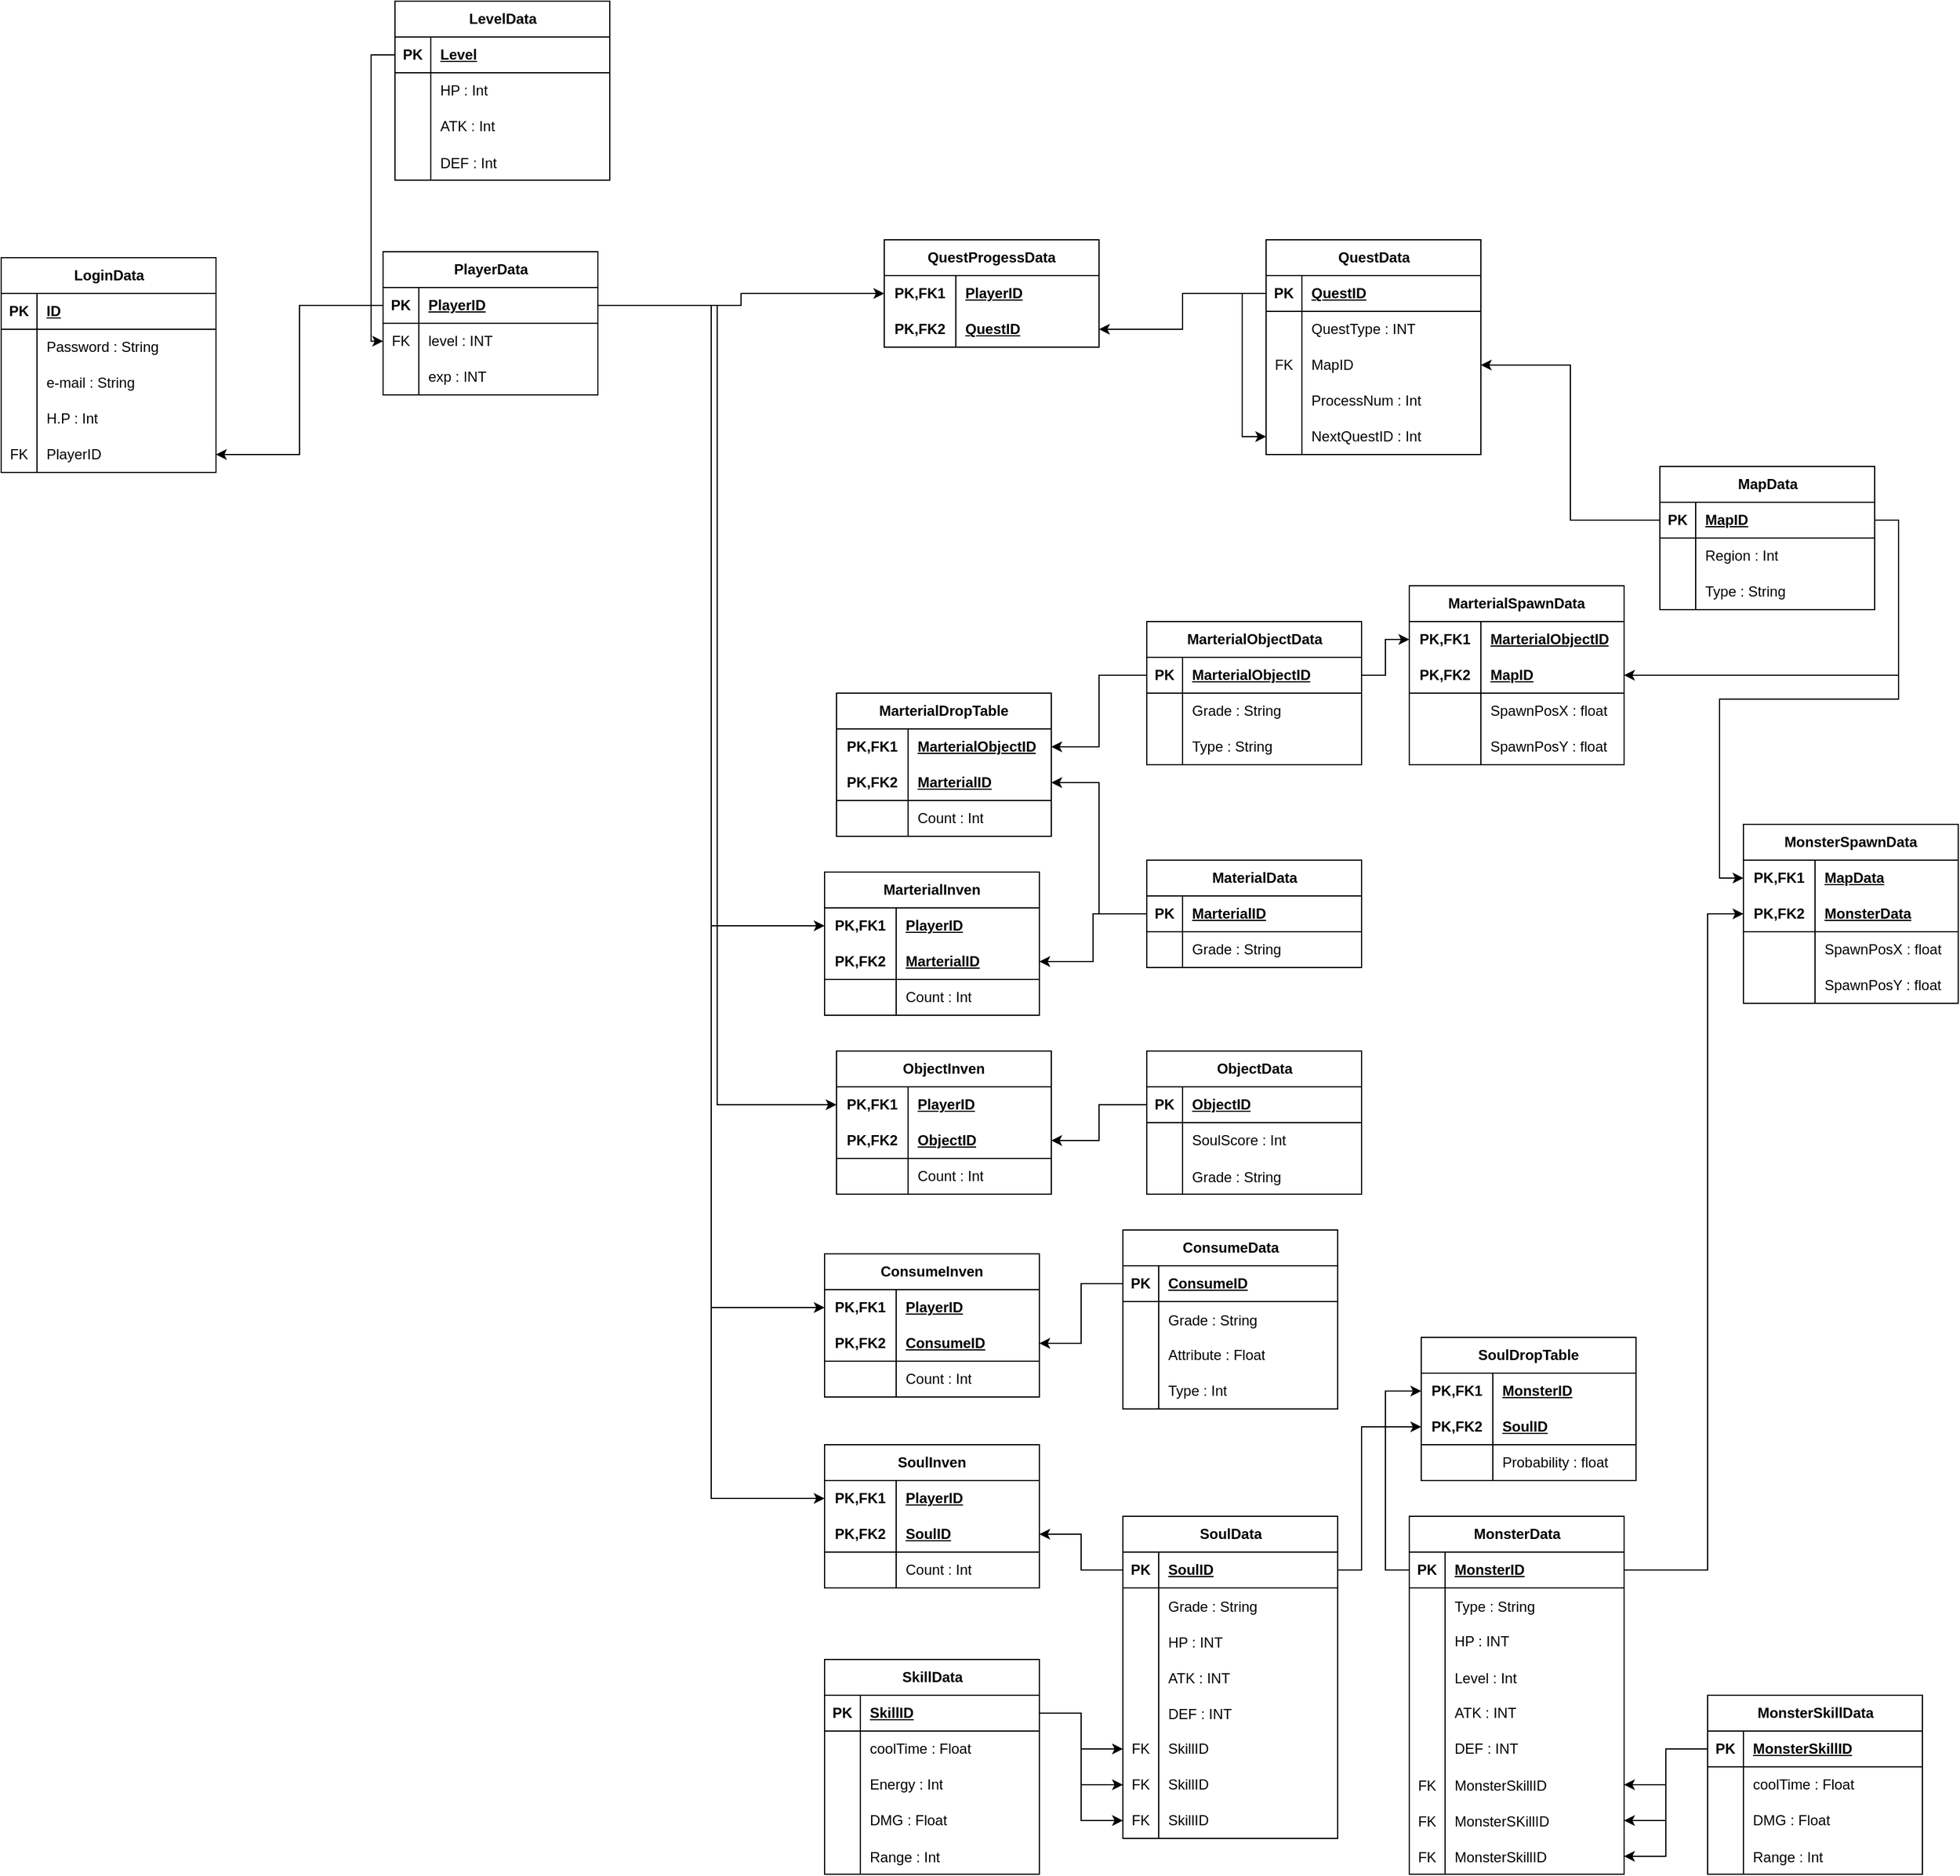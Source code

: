 <mxfile version="24.7.17">
  <diagram id="aKSoZVPBfF8jaO_fWfbR" name="MMO">
    <mxGraphModel dx="1668" dy="965" grid="1" gridSize="10" guides="1" tooltips="1" connect="1" arrows="1" fold="1" page="1" pageScale="1" pageWidth="5000" pageHeight="5000" math="0" shadow="0">
      <root>
        <mxCell id="0" />
        <mxCell id="1" parent="0" />
        <mxCell id="IzzTWqgqs8PFKCrU3L15-19" style="edgeStyle=orthogonalEdgeStyle;rounded=0;orthogonalLoop=1;jettySize=auto;html=1;exitX=0;exitY=0.5;exitDx=0;exitDy=0;entryX=0;entryY=0.5;entryDx=0;entryDy=0;" parent="1" source="IzzTWqgqs8PFKCrU3L15-2" target="IzzTWqgqs8PFKCrU3L15-14" edge="1">
          <mxGeometry relative="1" as="geometry" />
        </mxCell>
        <mxCell id="Ab81ZkDzwRAbfIeQ4nRn-1" value="SoulData" style="shape=table;startSize=30;container=1;collapsible=1;childLayout=tableLayout;fixedRows=1;rowLines=0;fontStyle=1;align=center;resizeLast=1;html=1;" parent="1" vertex="1">
          <mxGeometry x="1810" y="2020" width="180" height="270" as="geometry" />
        </mxCell>
        <mxCell id="Ab81ZkDzwRAbfIeQ4nRn-2" value="" style="shape=tableRow;horizontal=0;startSize=0;swimlaneHead=0;swimlaneBody=0;fillColor=none;collapsible=0;dropTarget=0;points=[[0,0.5],[1,0.5]];portConstraint=eastwest;top=0;left=0;right=0;bottom=1;" parent="Ab81ZkDzwRAbfIeQ4nRn-1" vertex="1">
          <mxGeometry y="30" width="180" height="30" as="geometry" />
        </mxCell>
        <mxCell id="Ab81ZkDzwRAbfIeQ4nRn-3" value="PK" style="shape=partialRectangle;connectable=0;fillColor=none;top=0;left=0;bottom=0;right=0;fontStyle=1;overflow=hidden;whiteSpace=wrap;html=1;" parent="Ab81ZkDzwRAbfIeQ4nRn-2" vertex="1">
          <mxGeometry width="30" height="30" as="geometry">
            <mxRectangle width="30" height="30" as="alternateBounds" />
          </mxGeometry>
        </mxCell>
        <mxCell id="Ab81ZkDzwRAbfIeQ4nRn-4" value="SoulID" style="shape=partialRectangle;connectable=0;fillColor=none;top=0;left=0;bottom=0;right=0;align=left;spacingLeft=6;fontStyle=5;overflow=hidden;whiteSpace=wrap;html=1;" parent="Ab81ZkDzwRAbfIeQ4nRn-2" vertex="1">
          <mxGeometry x="30" width="150" height="30" as="geometry">
            <mxRectangle width="150" height="30" as="alternateBounds" />
          </mxGeometry>
        </mxCell>
        <mxCell id="InNazyEF79PXNYH5r-pJ-70" value="" style="shape=tableRow;horizontal=0;startSize=0;swimlaneHead=0;swimlaneBody=0;fillColor=none;collapsible=0;dropTarget=0;points=[[0,0.5],[1,0.5]];portConstraint=eastwest;top=0;left=0;right=0;bottom=0;" parent="Ab81ZkDzwRAbfIeQ4nRn-1" vertex="1">
          <mxGeometry y="60" width="180" height="30" as="geometry" />
        </mxCell>
        <mxCell id="InNazyEF79PXNYH5r-pJ-71" value="" style="shape=partialRectangle;connectable=0;fillColor=none;top=0;left=0;bottom=0;right=0;editable=1;overflow=hidden;" parent="InNazyEF79PXNYH5r-pJ-70" vertex="1">
          <mxGeometry width="30" height="30" as="geometry">
            <mxRectangle width="30" height="30" as="alternateBounds" />
          </mxGeometry>
        </mxCell>
        <mxCell id="InNazyEF79PXNYH5r-pJ-72" value="Grade : String" style="shape=partialRectangle;connectable=0;fillColor=none;top=0;left=0;bottom=0;right=0;align=left;spacingLeft=6;overflow=hidden;" parent="InNazyEF79PXNYH5r-pJ-70" vertex="1">
          <mxGeometry x="30" width="150" height="30" as="geometry">
            <mxRectangle width="150" height="30" as="alternateBounds" />
          </mxGeometry>
        </mxCell>
        <mxCell id="Ab81ZkDzwRAbfIeQ4nRn-5" value="" style="shape=tableRow;horizontal=0;startSize=0;swimlaneHead=0;swimlaneBody=0;fillColor=none;collapsible=0;dropTarget=0;points=[[0,0.5],[1,0.5]];portConstraint=eastwest;top=0;left=0;right=0;bottom=0;" parent="Ab81ZkDzwRAbfIeQ4nRn-1" vertex="1">
          <mxGeometry y="90" width="180" height="30" as="geometry" />
        </mxCell>
        <mxCell id="Ab81ZkDzwRAbfIeQ4nRn-6" value="" style="shape=partialRectangle;connectable=0;fillColor=none;top=0;left=0;bottom=0;right=0;editable=1;overflow=hidden;" parent="Ab81ZkDzwRAbfIeQ4nRn-5" vertex="1">
          <mxGeometry width="30" height="30" as="geometry">
            <mxRectangle width="30" height="30" as="alternateBounds" />
          </mxGeometry>
        </mxCell>
        <mxCell id="Ab81ZkDzwRAbfIeQ4nRn-7" value="HP : INT" style="shape=partialRectangle;connectable=0;fillColor=none;top=0;left=0;bottom=0;right=0;align=left;spacingLeft=6;overflow=hidden;" parent="Ab81ZkDzwRAbfIeQ4nRn-5" vertex="1">
          <mxGeometry x="30" width="150" height="30" as="geometry">
            <mxRectangle width="150" height="30" as="alternateBounds" />
          </mxGeometry>
        </mxCell>
        <mxCell id="Ab81ZkDzwRAbfIeQ4nRn-8" value="" style="shape=tableRow;horizontal=0;startSize=0;swimlaneHead=0;swimlaneBody=0;fillColor=none;collapsible=0;dropTarget=0;points=[[0,0.5],[1,0.5]];portConstraint=eastwest;top=0;left=0;right=0;bottom=0;" parent="Ab81ZkDzwRAbfIeQ4nRn-1" vertex="1">
          <mxGeometry y="120" width="180" height="30" as="geometry" />
        </mxCell>
        <mxCell id="Ab81ZkDzwRAbfIeQ4nRn-9" value="" style="shape=partialRectangle;connectable=0;fillColor=none;top=0;left=0;bottom=0;right=0;editable=1;overflow=hidden;" parent="Ab81ZkDzwRAbfIeQ4nRn-8" vertex="1">
          <mxGeometry width="30" height="30" as="geometry">
            <mxRectangle width="30" height="30" as="alternateBounds" />
          </mxGeometry>
        </mxCell>
        <mxCell id="Ab81ZkDzwRAbfIeQ4nRn-10" value="ATK : INT" style="shape=partialRectangle;connectable=0;fillColor=none;top=0;left=0;bottom=0;right=0;align=left;spacingLeft=6;overflow=hidden;" parent="Ab81ZkDzwRAbfIeQ4nRn-8" vertex="1">
          <mxGeometry x="30" width="150" height="30" as="geometry">
            <mxRectangle width="150" height="30" as="alternateBounds" />
          </mxGeometry>
        </mxCell>
        <mxCell id="Ab81ZkDzwRAbfIeQ4nRn-11" value="" style="shape=tableRow;horizontal=0;startSize=0;swimlaneHead=0;swimlaneBody=0;fillColor=none;collapsible=0;dropTarget=0;points=[[0,0.5],[1,0.5]];portConstraint=eastwest;top=0;left=0;right=0;bottom=0;" parent="Ab81ZkDzwRAbfIeQ4nRn-1" vertex="1">
          <mxGeometry y="150" width="180" height="30" as="geometry" />
        </mxCell>
        <mxCell id="Ab81ZkDzwRAbfIeQ4nRn-12" value="" style="shape=partialRectangle;connectable=0;fillColor=none;top=0;left=0;bottom=0;right=0;editable=1;overflow=hidden;" parent="Ab81ZkDzwRAbfIeQ4nRn-11" vertex="1">
          <mxGeometry width="30" height="30" as="geometry">
            <mxRectangle width="30" height="30" as="alternateBounds" />
          </mxGeometry>
        </mxCell>
        <mxCell id="Ab81ZkDzwRAbfIeQ4nRn-13" value="DEF : INT" style="shape=partialRectangle;connectable=0;fillColor=none;top=0;left=0;bottom=0;right=0;align=left;spacingLeft=6;overflow=hidden;" parent="Ab81ZkDzwRAbfIeQ4nRn-11" vertex="1">
          <mxGeometry x="30" width="150" height="30" as="geometry">
            <mxRectangle width="150" height="30" as="alternateBounds" />
          </mxGeometry>
        </mxCell>
        <mxCell id="Ab81ZkDzwRAbfIeQ4nRn-14" value="" style="shape=tableRow;horizontal=0;startSize=0;swimlaneHead=0;swimlaneBody=0;fillColor=none;collapsible=0;dropTarget=0;points=[[0,0.5],[1,0.5]];portConstraint=eastwest;top=0;left=0;right=0;bottom=0;" parent="Ab81ZkDzwRAbfIeQ4nRn-1" vertex="1">
          <mxGeometry y="180" width="180" height="30" as="geometry" />
        </mxCell>
        <mxCell id="Ab81ZkDzwRAbfIeQ4nRn-15" value="FK" style="shape=partialRectangle;connectable=0;fillColor=none;top=0;left=0;bottom=0;right=0;editable=1;overflow=hidden;whiteSpace=wrap;html=1;" parent="Ab81ZkDzwRAbfIeQ4nRn-14" vertex="1">
          <mxGeometry width="30" height="30" as="geometry">
            <mxRectangle width="30" height="30" as="alternateBounds" />
          </mxGeometry>
        </mxCell>
        <mxCell id="Ab81ZkDzwRAbfIeQ4nRn-16" value="SkillID" style="shape=partialRectangle;connectable=0;fillColor=none;top=0;left=0;bottom=0;right=0;align=left;spacingLeft=6;overflow=hidden;whiteSpace=wrap;html=1;" parent="Ab81ZkDzwRAbfIeQ4nRn-14" vertex="1">
          <mxGeometry x="30" width="150" height="30" as="geometry">
            <mxRectangle width="150" height="30" as="alternateBounds" />
          </mxGeometry>
        </mxCell>
        <mxCell id="Ab81ZkDzwRAbfIeQ4nRn-17" value="" style="shape=tableRow;horizontal=0;startSize=0;swimlaneHead=0;swimlaneBody=0;fillColor=none;collapsible=0;dropTarget=0;points=[[0,0.5],[1,0.5]];portConstraint=eastwest;top=0;left=0;right=0;bottom=0;" parent="Ab81ZkDzwRAbfIeQ4nRn-1" vertex="1">
          <mxGeometry y="210" width="180" height="30" as="geometry" />
        </mxCell>
        <mxCell id="Ab81ZkDzwRAbfIeQ4nRn-18" value="FK" style="shape=partialRectangle;connectable=0;fillColor=none;top=0;left=0;bottom=0;right=0;editable=1;overflow=hidden;whiteSpace=wrap;html=1;" parent="Ab81ZkDzwRAbfIeQ4nRn-17" vertex="1">
          <mxGeometry width="30" height="30" as="geometry">
            <mxRectangle width="30" height="30" as="alternateBounds" />
          </mxGeometry>
        </mxCell>
        <mxCell id="Ab81ZkDzwRAbfIeQ4nRn-19" value="SkillID" style="shape=partialRectangle;connectable=0;fillColor=none;top=0;left=0;bottom=0;right=0;align=left;spacingLeft=6;overflow=hidden;whiteSpace=wrap;html=1;" parent="Ab81ZkDzwRAbfIeQ4nRn-17" vertex="1">
          <mxGeometry x="30" width="150" height="30" as="geometry">
            <mxRectangle width="150" height="30" as="alternateBounds" />
          </mxGeometry>
        </mxCell>
        <mxCell id="Ab81ZkDzwRAbfIeQ4nRn-20" value="" style="shape=tableRow;horizontal=0;startSize=0;swimlaneHead=0;swimlaneBody=0;fillColor=none;collapsible=0;dropTarget=0;points=[[0,0.5],[1,0.5]];portConstraint=eastwest;top=0;left=0;right=0;bottom=0;" parent="Ab81ZkDzwRAbfIeQ4nRn-1" vertex="1">
          <mxGeometry y="240" width="180" height="30" as="geometry" />
        </mxCell>
        <mxCell id="Ab81ZkDzwRAbfIeQ4nRn-21" value="FK" style="shape=partialRectangle;connectable=0;fillColor=none;top=0;left=0;bottom=0;right=0;editable=1;overflow=hidden;whiteSpace=wrap;html=1;" parent="Ab81ZkDzwRAbfIeQ4nRn-20" vertex="1">
          <mxGeometry width="30" height="30" as="geometry">
            <mxRectangle width="30" height="30" as="alternateBounds" />
          </mxGeometry>
        </mxCell>
        <mxCell id="Ab81ZkDzwRAbfIeQ4nRn-22" value="SkillID" style="shape=partialRectangle;connectable=0;fillColor=none;top=0;left=0;bottom=0;right=0;align=left;spacingLeft=6;overflow=hidden;whiteSpace=wrap;html=1;" parent="Ab81ZkDzwRAbfIeQ4nRn-20" vertex="1">
          <mxGeometry x="30" width="150" height="30" as="geometry">
            <mxRectangle width="150" height="30" as="alternateBounds" />
          </mxGeometry>
        </mxCell>
        <mxCell id="Ab81ZkDzwRAbfIeQ4nRn-23" value="SkillData" style="shape=table;startSize=30;container=1;collapsible=1;childLayout=tableLayout;fixedRows=1;rowLines=0;fontStyle=1;align=center;resizeLast=1;html=1;" parent="1" vertex="1">
          <mxGeometry x="1560" y="2140" width="180" height="180" as="geometry" />
        </mxCell>
        <mxCell id="Ab81ZkDzwRAbfIeQ4nRn-24" value="" style="shape=tableRow;horizontal=0;startSize=0;swimlaneHead=0;swimlaneBody=0;fillColor=none;collapsible=0;dropTarget=0;points=[[0,0.5],[1,0.5]];portConstraint=eastwest;top=0;left=0;right=0;bottom=1;" parent="Ab81ZkDzwRAbfIeQ4nRn-23" vertex="1">
          <mxGeometry y="30" width="180" height="30" as="geometry" />
        </mxCell>
        <mxCell id="Ab81ZkDzwRAbfIeQ4nRn-25" value="PK" style="shape=partialRectangle;connectable=0;fillColor=none;top=0;left=0;bottom=0;right=0;fontStyle=1;overflow=hidden;whiteSpace=wrap;html=1;" parent="Ab81ZkDzwRAbfIeQ4nRn-24" vertex="1">
          <mxGeometry width="30" height="30" as="geometry">
            <mxRectangle width="30" height="30" as="alternateBounds" />
          </mxGeometry>
        </mxCell>
        <mxCell id="Ab81ZkDzwRAbfIeQ4nRn-26" value="SkillID" style="shape=partialRectangle;connectable=0;fillColor=none;top=0;left=0;bottom=0;right=0;align=left;spacingLeft=6;fontStyle=5;overflow=hidden;whiteSpace=wrap;html=1;" parent="Ab81ZkDzwRAbfIeQ4nRn-24" vertex="1">
          <mxGeometry x="30" width="150" height="30" as="geometry">
            <mxRectangle width="150" height="30" as="alternateBounds" />
          </mxGeometry>
        </mxCell>
        <mxCell id="Ab81ZkDzwRAbfIeQ4nRn-27" value="" style="shape=tableRow;horizontal=0;startSize=0;swimlaneHead=0;swimlaneBody=0;fillColor=none;collapsible=0;dropTarget=0;points=[[0,0.5],[1,0.5]];portConstraint=eastwest;top=0;left=0;right=0;bottom=0;" parent="Ab81ZkDzwRAbfIeQ4nRn-23" vertex="1">
          <mxGeometry y="60" width="180" height="30" as="geometry" />
        </mxCell>
        <mxCell id="Ab81ZkDzwRAbfIeQ4nRn-28" value="" style="shape=partialRectangle;connectable=0;fillColor=none;top=0;left=0;bottom=0;right=0;editable=1;overflow=hidden;whiteSpace=wrap;html=1;" parent="Ab81ZkDzwRAbfIeQ4nRn-27" vertex="1">
          <mxGeometry width="30" height="30" as="geometry">
            <mxRectangle width="30" height="30" as="alternateBounds" />
          </mxGeometry>
        </mxCell>
        <mxCell id="Ab81ZkDzwRAbfIeQ4nRn-29" value="coolTime : Float" style="shape=partialRectangle;connectable=0;fillColor=none;top=0;left=0;bottom=0;right=0;align=left;spacingLeft=6;overflow=hidden;whiteSpace=wrap;html=1;" parent="Ab81ZkDzwRAbfIeQ4nRn-27" vertex="1">
          <mxGeometry x="30" width="150" height="30" as="geometry">
            <mxRectangle width="150" height="30" as="alternateBounds" />
          </mxGeometry>
        </mxCell>
        <mxCell id="Ab81ZkDzwRAbfIeQ4nRn-30" value="" style="shape=tableRow;horizontal=0;startSize=0;swimlaneHead=0;swimlaneBody=0;fillColor=none;collapsible=0;dropTarget=0;points=[[0,0.5],[1,0.5]];portConstraint=eastwest;top=0;left=0;right=0;bottom=0;" parent="Ab81ZkDzwRAbfIeQ4nRn-23" vertex="1">
          <mxGeometry y="90" width="180" height="30" as="geometry" />
        </mxCell>
        <mxCell id="Ab81ZkDzwRAbfIeQ4nRn-31" value="" style="shape=partialRectangle;connectable=0;fillColor=none;top=0;left=0;bottom=0;right=0;editable=1;overflow=hidden;whiteSpace=wrap;html=1;" parent="Ab81ZkDzwRAbfIeQ4nRn-30" vertex="1">
          <mxGeometry width="30" height="30" as="geometry">
            <mxRectangle width="30" height="30" as="alternateBounds" />
          </mxGeometry>
        </mxCell>
        <mxCell id="Ab81ZkDzwRAbfIeQ4nRn-32" value="Energy : Int" style="shape=partialRectangle;connectable=0;fillColor=none;top=0;left=0;bottom=0;right=0;align=left;spacingLeft=6;overflow=hidden;whiteSpace=wrap;html=1;" parent="Ab81ZkDzwRAbfIeQ4nRn-30" vertex="1">
          <mxGeometry x="30" width="150" height="30" as="geometry">
            <mxRectangle width="150" height="30" as="alternateBounds" />
          </mxGeometry>
        </mxCell>
        <mxCell id="Ab81ZkDzwRAbfIeQ4nRn-33" value="" style="shape=tableRow;horizontal=0;startSize=0;swimlaneHead=0;swimlaneBody=0;fillColor=none;collapsible=0;dropTarget=0;points=[[0,0.5],[1,0.5]];portConstraint=eastwest;top=0;left=0;right=0;bottom=0;" parent="Ab81ZkDzwRAbfIeQ4nRn-23" vertex="1">
          <mxGeometry y="120" width="180" height="30" as="geometry" />
        </mxCell>
        <mxCell id="Ab81ZkDzwRAbfIeQ4nRn-34" value="" style="shape=partialRectangle;connectable=0;fillColor=none;top=0;left=0;bottom=0;right=0;editable=1;overflow=hidden;whiteSpace=wrap;html=1;" parent="Ab81ZkDzwRAbfIeQ4nRn-33" vertex="1">
          <mxGeometry width="30" height="30" as="geometry">
            <mxRectangle width="30" height="30" as="alternateBounds" />
          </mxGeometry>
        </mxCell>
        <mxCell id="Ab81ZkDzwRAbfIeQ4nRn-35" value="DMG : Float" style="shape=partialRectangle;connectable=0;fillColor=none;top=0;left=0;bottom=0;right=0;align=left;spacingLeft=6;overflow=hidden;whiteSpace=wrap;html=1;" parent="Ab81ZkDzwRAbfIeQ4nRn-33" vertex="1">
          <mxGeometry x="30" width="150" height="30" as="geometry">
            <mxRectangle width="150" height="30" as="alternateBounds" />
          </mxGeometry>
        </mxCell>
        <mxCell id="Ab81ZkDzwRAbfIeQ4nRn-36" value="" style="shape=tableRow;horizontal=0;startSize=0;swimlaneHead=0;swimlaneBody=0;fillColor=none;collapsible=0;dropTarget=0;points=[[0,0.5],[1,0.5]];portConstraint=eastwest;top=0;left=0;right=0;bottom=0;" parent="Ab81ZkDzwRAbfIeQ4nRn-23" vertex="1">
          <mxGeometry y="150" width="180" height="30" as="geometry" />
        </mxCell>
        <mxCell id="Ab81ZkDzwRAbfIeQ4nRn-37" value="" style="shape=partialRectangle;connectable=0;fillColor=none;top=0;left=0;bottom=0;right=0;editable=1;overflow=hidden;" parent="Ab81ZkDzwRAbfIeQ4nRn-36" vertex="1">
          <mxGeometry width="30" height="30" as="geometry">
            <mxRectangle width="30" height="30" as="alternateBounds" />
          </mxGeometry>
        </mxCell>
        <mxCell id="Ab81ZkDzwRAbfIeQ4nRn-38" value="Range : Int" style="shape=partialRectangle;connectable=0;fillColor=none;top=0;left=0;bottom=0;right=0;align=left;spacingLeft=6;overflow=hidden;" parent="Ab81ZkDzwRAbfIeQ4nRn-36" vertex="1">
          <mxGeometry x="30" width="150" height="30" as="geometry">
            <mxRectangle width="150" height="30" as="alternateBounds" />
          </mxGeometry>
        </mxCell>
        <mxCell id="Ab81ZkDzwRAbfIeQ4nRn-39" style="edgeStyle=orthogonalEdgeStyle;rounded=0;orthogonalLoop=1;jettySize=auto;html=1;exitX=1;exitY=0.5;exitDx=0;exitDy=0;" parent="1" source="Ab81ZkDzwRAbfIeQ4nRn-24" target="Ab81ZkDzwRAbfIeQ4nRn-14" edge="1">
          <mxGeometry relative="1" as="geometry" />
        </mxCell>
        <mxCell id="Ab81ZkDzwRAbfIeQ4nRn-40" style="edgeStyle=orthogonalEdgeStyle;rounded=0;orthogonalLoop=1;jettySize=auto;html=1;exitX=1;exitY=0.5;exitDx=0;exitDy=0;" parent="1" source="Ab81ZkDzwRAbfIeQ4nRn-24" target="Ab81ZkDzwRAbfIeQ4nRn-17" edge="1">
          <mxGeometry relative="1" as="geometry" />
        </mxCell>
        <mxCell id="Ab81ZkDzwRAbfIeQ4nRn-41" style="edgeStyle=orthogonalEdgeStyle;rounded=0;orthogonalLoop=1;jettySize=auto;html=1;exitX=1;exitY=0.5;exitDx=0;exitDy=0;" parent="1" source="Ab81ZkDzwRAbfIeQ4nRn-24" target="Ab81ZkDzwRAbfIeQ4nRn-20" edge="1">
          <mxGeometry relative="1" as="geometry" />
        </mxCell>
        <mxCell id="Ab81ZkDzwRAbfIeQ4nRn-42" value="ConsumeData" style="shape=table;startSize=30;container=1;collapsible=1;childLayout=tableLayout;fixedRows=1;rowLines=0;fontStyle=1;align=center;resizeLast=1;html=1;" parent="1" vertex="1">
          <mxGeometry x="1810" y="1780" width="180" height="150" as="geometry" />
        </mxCell>
        <mxCell id="Ab81ZkDzwRAbfIeQ4nRn-43" value="" style="shape=tableRow;horizontal=0;startSize=0;swimlaneHead=0;swimlaneBody=0;fillColor=none;collapsible=0;dropTarget=0;points=[[0,0.5],[1,0.5]];portConstraint=eastwest;top=0;left=0;right=0;bottom=1;" parent="Ab81ZkDzwRAbfIeQ4nRn-42" vertex="1">
          <mxGeometry y="30" width="180" height="30" as="geometry" />
        </mxCell>
        <mxCell id="Ab81ZkDzwRAbfIeQ4nRn-44" value="PK" style="shape=partialRectangle;connectable=0;fillColor=none;top=0;left=0;bottom=0;right=0;fontStyle=1;overflow=hidden;whiteSpace=wrap;html=1;" parent="Ab81ZkDzwRAbfIeQ4nRn-43" vertex="1">
          <mxGeometry width="30" height="30" as="geometry">
            <mxRectangle width="30" height="30" as="alternateBounds" />
          </mxGeometry>
        </mxCell>
        <mxCell id="Ab81ZkDzwRAbfIeQ4nRn-45" value="ConsumeID" style="shape=partialRectangle;connectable=0;fillColor=none;top=0;left=0;bottom=0;right=0;align=left;spacingLeft=6;fontStyle=5;overflow=hidden;whiteSpace=wrap;html=1;" parent="Ab81ZkDzwRAbfIeQ4nRn-43" vertex="1">
          <mxGeometry x="30" width="150" height="30" as="geometry">
            <mxRectangle width="150" height="30" as="alternateBounds" />
          </mxGeometry>
        </mxCell>
        <mxCell id="InNazyEF79PXNYH5r-pJ-63" value="" style="shape=tableRow;horizontal=0;startSize=0;swimlaneHead=0;swimlaneBody=0;fillColor=none;collapsible=0;dropTarget=0;points=[[0,0.5],[1,0.5]];portConstraint=eastwest;top=0;left=0;right=0;bottom=0;" parent="Ab81ZkDzwRAbfIeQ4nRn-42" vertex="1">
          <mxGeometry y="60" width="180" height="30" as="geometry" />
        </mxCell>
        <mxCell id="InNazyEF79PXNYH5r-pJ-64" value="" style="shape=partialRectangle;connectable=0;fillColor=none;top=0;left=0;bottom=0;right=0;editable=1;overflow=hidden;" parent="InNazyEF79PXNYH5r-pJ-63" vertex="1">
          <mxGeometry width="30" height="30" as="geometry">
            <mxRectangle width="30" height="30" as="alternateBounds" />
          </mxGeometry>
        </mxCell>
        <mxCell id="InNazyEF79PXNYH5r-pJ-65" value="Grade : String" style="shape=partialRectangle;connectable=0;fillColor=none;top=0;left=0;bottom=0;right=0;align=left;spacingLeft=6;overflow=hidden;" parent="InNazyEF79PXNYH5r-pJ-63" vertex="1">
          <mxGeometry x="30" width="150" height="30" as="geometry">
            <mxRectangle width="150" height="30" as="alternateBounds" />
          </mxGeometry>
        </mxCell>
        <mxCell id="Ab81ZkDzwRAbfIeQ4nRn-46" value="" style="shape=tableRow;horizontal=0;startSize=0;swimlaneHead=0;swimlaneBody=0;fillColor=none;collapsible=0;dropTarget=0;points=[[0,0.5],[1,0.5]];portConstraint=eastwest;top=0;left=0;right=0;bottom=0;" parent="Ab81ZkDzwRAbfIeQ4nRn-42" vertex="1">
          <mxGeometry y="90" width="180" height="30" as="geometry" />
        </mxCell>
        <mxCell id="Ab81ZkDzwRAbfIeQ4nRn-47" value="" style="shape=partialRectangle;connectable=0;fillColor=none;top=0;left=0;bottom=0;right=0;editable=1;overflow=hidden;whiteSpace=wrap;html=1;" parent="Ab81ZkDzwRAbfIeQ4nRn-46" vertex="1">
          <mxGeometry width="30" height="30" as="geometry">
            <mxRectangle width="30" height="30" as="alternateBounds" />
          </mxGeometry>
        </mxCell>
        <mxCell id="Ab81ZkDzwRAbfIeQ4nRn-48" value="Attribute : Float" style="shape=partialRectangle;connectable=0;fillColor=none;top=0;left=0;bottom=0;right=0;align=left;spacingLeft=6;overflow=hidden;whiteSpace=wrap;html=1;" parent="Ab81ZkDzwRAbfIeQ4nRn-46" vertex="1">
          <mxGeometry x="30" width="150" height="30" as="geometry">
            <mxRectangle width="150" height="30" as="alternateBounds" />
          </mxGeometry>
        </mxCell>
        <mxCell id="Ab81ZkDzwRAbfIeQ4nRn-49" value="" style="shape=tableRow;horizontal=0;startSize=0;swimlaneHead=0;swimlaneBody=0;fillColor=none;collapsible=0;dropTarget=0;points=[[0,0.5],[1,0.5]];portConstraint=eastwest;top=0;left=0;right=0;bottom=0;" parent="Ab81ZkDzwRAbfIeQ4nRn-42" vertex="1">
          <mxGeometry y="120" width="180" height="30" as="geometry" />
        </mxCell>
        <mxCell id="Ab81ZkDzwRAbfIeQ4nRn-50" value="" style="shape=partialRectangle;connectable=0;fillColor=none;top=0;left=0;bottom=0;right=0;editable=1;overflow=hidden;whiteSpace=wrap;html=1;" parent="Ab81ZkDzwRAbfIeQ4nRn-49" vertex="1">
          <mxGeometry width="30" height="30" as="geometry">
            <mxRectangle width="30" height="30" as="alternateBounds" />
          </mxGeometry>
        </mxCell>
        <mxCell id="Ab81ZkDzwRAbfIeQ4nRn-51" value="Type : Int" style="shape=partialRectangle;connectable=0;fillColor=none;top=0;left=0;bottom=0;right=0;align=left;spacingLeft=6;overflow=hidden;whiteSpace=wrap;html=1;" parent="Ab81ZkDzwRAbfIeQ4nRn-49" vertex="1">
          <mxGeometry x="30" width="150" height="30" as="geometry">
            <mxRectangle width="150" height="30" as="alternateBounds" />
          </mxGeometry>
        </mxCell>
        <mxCell id="Ab81ZkDzwRAbfIeQ4nRn-52" value="SoulInven" style="shape=table;startSize=30;container=1;collapsible=1;childLayout=tableLayout;fixedRows=1;rowLines=0;fontStyle=1;align=center;resizeLast=1;html=1;whiteSpace=wrap;" parent="1" vertex="1">
          <mxGeometry x="1560" y="1960" width="180" height="120" as="geometry" />
        </mxCell>
        <mxCell id="Ab81ZkDzwRAbfIeQ4nRn-53" value="" style="shape=tableRow;horizontal=0;startSize=0;swimlaneHead=0;swimlaneBody=0;fillColor=none;collapsible=0;dropTarget=0;points=[[0,0.5],[1,0.5]];portConstraint=eastwest;top=0;left=0;right=0;bottom=0;html=1;" parent="Ab81ZkDzwRAbfIeQ4nRn-52" vertex="1">
          <mxGeometry y="30" width="180" height="30" as="geometry" />
        </mxCell>
        <mxCell id="Ab81ZkDzwRAbfIeQ4nRn-54" value="PK,FK1" style="shape=partialRectangle;connectable=0;fillColor=none;top=0;left=0;bottom=0;right=0;fontStyle=1;overflow=hidden;html=1;whiteSpace=wrap;" parent="Ab81ZkDzwRAbfIeQ4nRn-53" vertex="1">
          <mxGeometry width="60" height="30" as="geometry">
            <mxRectangle width="60" height="30" as="alternateBounds" />
          </mxGeometry>
        </mxCell>
        <mxCell id="Ab81ZkDzwRAbfIeQ4nRn-55" value="PlayerID" style="shape=partialRectangle;connectable=0;fillColor=none;top=0;left=0;bottom=0;right=0;align=left;spacingLeft=6;fontStyle=5;overflow=hidden;html=1;whiteSpace=wrap;" parent="Ab81ZkDzwRAbfIeQ4nRn-53" vertex="1">
          <mxGeometry x="60" width="120" height="30" as="geometry">
            <mxRectangle width="120" height="30" as="alternateBounds" />
          </mxGeometry>
        </mxCell>
        <mxCell id="Ab81ZkDzwRAbfIeQ4nRn-56" value="" style="shape=tableRow;horizontal=0;startSize=0;swimlaneHead=0;swimlaneBody=0;fillColor=none;collapsible=0;dropTarget=0;points=[[0,0.5],[1,0.5]];portConstraint=eastwest;top=0;left=0;right=0;bottom=1;html=1;" parent="Ab81ZkDzwRAbfIeQ4nRn-52" vertex="1">
          <mxGeometry y="60" width="180" height="30" as="geometry" />
        </mxCell>
        <mxCell id="Ab81ZkDzwRAbfIeQ4nRn-57" value="PK,FK2" style="shape=partialRectangle;connectable=0;fillColor=none;top=0;left=0;bottom=0;right=0;fontStyle=1;overflow=hidden;html=1;whiteSpace=wrap;" parent="Ab81ZkDzwRAbfIeQ4nRn-56" vertex="1">
          <mxGeometry width="60" height="30" as="geometry">
            <mxRectangle width="60" height="30" as="alternateBounds" />
          </mxGeometry>
        </mxCell>
        <mxCell id="Ab81ZkDzwRAbfIeQ4nRn-58" value="SoulID" style="shape=partialRectangle;connectable=0;fillColor=none;top=0;left=0;bottom=0;right=0;align=left;spacingLeft=6;fontStyle=5;overflow=hidden;html=1;whiteSpace=wrap;" parent="Ab81ZkDzwRAbfIeQ4nRn-56" vertex="1">
          <mxGeometry x="60" width="120" height="30" as="geometry">
            <mxRectangle width="120" height="30" as="alternateBounds" />
          </mxGeometry>
        </mxCell>
        <mxCell id="Ab81ZkDzwRAbfIeQ4nRn-59" value="" style="shape=tableRow;horizontal=0;startSize=0;swimlaneHead=0;swimlaneBody=0;fillColor=none;collapsible=0;dropTarget=0;points=[[0,0.5],[1,0.5]];portConstraint=eastwest;top=0;left=0;right=0;bottom=0;html=1;" parent="Ab81ZkDzwRAbfIeQ4nRn-52" vertex="1">
          <mxGeometry y="90" width="180" height="30" as="geometry" />
        </mxCell>
        <mxCell id="Ab81ZkDzwRAbfIeQ4nRn-60" value="" style="shape=partialRectangle;connectable=0;fillColor=none;top=0;left=0;bottom=0;right=0;editable=1;overflow=hidden;html=1;whiteSpace=wrap;" parent="Ab81ZkDzwRAbfIeQ4nRn-59" vertex="1">
          <mxGeometry width="60" height="30" as="geometry">
            <mxRectangle width="60" height="30" as="alternateBounds" />
          </mxGeometry>
        </mxCell>
        <mxCell id="Ab81ZkDzwRAbfIeQ4nRn-61" value="Count : Int" style="shape=partialRectangle;connectable=0;fillColor=none;top=0;left=0;bottom=0;right=0;align=left;spacingLeft=6;overflow=hidden;html=1;whiteSpace=wrap;" parent="Ab81ZkDzwRAbfIeQ4nRn-59" vertex="1">
          <mxGeometry x="60" width="120" height="30" as="geometry">
            <mxRectangle width="120" height="30" as="alternateBounds" />
          </mxGeometry>
        </mxCell>
        <mxCell id="Ab81ZkDzwRAbfIeQ4nRn-62" style="edgeStyle=orthogonalEdgeStyle;rounded=0;orthogonalLoop=1;jettySize=auto;html=1;exitX=0;exitY=0.5;exitDx=0;exitDy=0;" parent="1" source="Ab81ZkDzwRAbfIeQ4nRn-2" target="Ab81ZkDzwRAbfIeQ4nRn-56" edge="1">
          <mxGeometry relative="1" as="geometry" />
        </mxCell>
        <mxCell id="Ab81ZkDzwRAbfIeQ4nRn-63" value="ConsumeInven" style="shape=table;startSize=30;container=1;collapsible=1;childLayout=tableLayout;fixedRows=1;rowLines=0;fontStyle=1;align=center;resizeLast=1;html=1;whiteSpace=wrap;" parent="1" vertex="1">
          <mxGeometry x="1560" y="1800" width="180" height="120" as="geometry" />
        </mxCell>
        <mxCell id="Ab81ZkDzwRAbfIeQ4nRn-64" value="" style="shape=tableRow;horizontal=0;startSize=0;swimlaneHead=0;swimlaneBody=0;fillColor=none;collapsible=0;dropTarget=0;points=[[0,0.5],[1,0.5]];portConstraint=eastwest;top=0;left=0;right=0;bottom=0;html=1;" parent="Ab81ZkDzwRAbfIeQ4nRn-63" vertex="1">
          <mxGeometry y="30" width="180" height="30" as="geometry" />
        </mxCell>
        <mxCell id="Ab81ZkDzwRAbfIeQ4nRn-65" value="PK,FK1" style="shape=partialRectangle;connectable=0;fillColor=none;top=0;left=0;bottom=0;right=0;fontStyle=1;overflow=hidden;html=1;whiteSpace=wrap;" parent="Ab81ZkDzwRAbfIeQ4nRn-64" vertex="1">
          <mxGeometry width="60" height="30" as="geometry">
            <mxRectangle width="60" height="30" as="alternateBounds" />
          </mxGeometry>
        </mxCell>
        <mxCell id="Ab81ZkDzwRAbfIeQ4nRn-66" value="PlayerID" style="shape=partialRectangle;connectable=0;fillColor=none;top=0;left=0;bottom=0;right=0;align=left;spacingLeft=6;fontStyle=5;overflow=hidden;html=1;whiteSpace=wrap;" parent="Ab81ZkDzwRAbfIeQ4nRn-64" vertex="1">
          <mxGeometry x="60" width="120" height="30" as="geometry">
            <mxRectangle width="120" height="30" as="alternateBounds" />
          </mxGeometry>
        </mxCell>
        <mxCell id="Ab81ZkDzwRAbfIeQ4nRn-67" value="" style="shape=tableRow;horizontal=0;startSize=0;swimlaneHead=0;swimlaneBody=0;fillColor=none;collapsible=0;dropTarget=0;points=[[0,0.5],[1,0.5]];portConstraint=eastwest;top=0;left=0;right=0;bottom=1;html=1;" parent="Ab81ZkDzwRAbfIeQ4nRn-63" vertex="1">
          <mxGeometry y="60" width="180" height="30" as="geometry" />
        </mxCell>
        <mxCell id="Ab81ZkDzwRAbfIeQ4nRn-68" value="PK,FK2" style="shape=partialRectangle;connectable=0;fillColor=none;top=0;left=0;bottom=0;right=0;fontStyle=1;overflow=hidden;html=1;whiteSpace=wrap;" parent="Ab81ZkDzwRAbfIeQ4nRn-67" vertex="1">
          <mxGeometry width="60" height="30" as="geometry">
            <mxRectangle width="60" height="30" as="alternateBounds" />
          </mxGeometry>
        </mxCell>
        <mxCell id="Ab81ZkDzwRAbfIeQ4nRn-69" value="ConsumeID" style="shape=partialRectangle;connectable=0;fillColor=none;top=0;left=0;bottom=0;right=0;align=left;spacingLeft=6;fontStyle=5;overflow=hidden;html=1;whiteSpace=wrap;" parent="Ab81ZkDzwRAbfIeQ4nRn-67" vertex="1">
          <mxGeometry x="60" width="120" height="30" as="geometry">
            <mxRectangle width="120" height="30" as="alternateBounds" />
          </mxGeometry>
        </mxCell>
        <mxCell id="Ab81ZkDzwRAbfIeQ4nRn-70" value="" style="shape=tableRow;horizontal=0;startSize=0;swimlaneHead=0;swimlaneBody=0;fillColor=none;collapsible=0;dropTarget=0;points=[[0,0.5],[1,0.5]];portConstraint=eastwest;top=0;left=0;right=0;bottom=0;html=1;" parent="Ab81ZkDzwRAbfIeQ4nRn-63" vertex="1">
          <mxGeometry y="90" width="180" height="30" as="geometry" />
        </mxCell>
        <mxCell id="Ab81ZkDzwRAbfIeQ4nRn-71" value="" style="shape=partialRectangle;connectable=0;fillColor=none;top=0;left=0;bottom=0;right=0;editable=1;overflow=hidden;html=1;whiteSpace=wrap;" parent="Ab81ZkDzwRAbfIeQ4nRn-70" vertex="1">
          <mxGeometry width="60" height="30" as="geometry">
            <mxRectangle width="60" height="30" as="alternateBounds" />
          </mxGeometry>
        </mxCell>
        <mxCell id="Ab81ZkDzwRAbfIeQ4nRn-72" value="Count : Int" style="shape=partialRectangle;connectable=0;fillColor=none;top=0;left=0;bottom=0;right=0;align=left;spacingLeft=6;overflow=hidden;html=1;whiteSpace=wrap;" parent="Ab81ZkDzwRAbfIeQ4nRn-70" vertex="1">
          <mxGeometry x="60" width="120" height="30" as="geometry">
            <mxRectangle width="120" height="30" as="alternateBounds" />
          </mxGeometry>
        </mxCell>
        <mxCell id="Ab81ZkDzwRAbfIeQ4nRn-73" style="edgeStyle=orthogonalEdgeStyle;rounded=0;orthogonalLoop=1;jettySize=auto;html=1;exitX=0;exitY=0.5;exitDx=0;exitDy=0;" parent="1" source="Ab81ZkDzwRAbfIeQ4nRn-43" target="Ab81ZkDzwRAbfIeQ4nRn-67" edge="1">
          <mxGeometry relative="1" as="geometry" />
        </mxCell>
        <mxCell id="Ab81ZkDzwRAbfIeQ4nRn-74" value="MonsterData" style="shape=table;startSize=30;container=1;collapsible=1;childLayout=tableLayout;fixedRows=1;rowLines=0;fontStyle=1;align=center;resizeLast=1;html=1;" parent="1" vertex="1">
          <mxGeometry x="2050" y="2020" width="180" height="300" as="geometry" />
        </mxCell>
        <mxCell id="Ab81ZkDzwRAbfIeQ4nRn-75" value="" style="shape=tableRow;horizontal=0;startSize=0;swimlaneHead=0;swimlaneBody=0;fillColor=none;collapsible=0;dropTarget=0;points=[[0,0.5],[1,0.5]];portConstraint=eastwest;top=0;left=0;right=0;bottom=1;" parent="Ab81ZkDzwRAbfIeQ4nRn-74" vertex="1">
          <mxGeometry y="30" width="180" height="30" as="geometry" />
        </mxCell>
        <mxCell id="Ab81ZkDzwRAbfIeQ4nRn-76" value="PK" style="shape=partialRectangle;connectable=0;fillColor=none;top=0;left=0;bottom=0;right=0;fontStyle=1;overflow=hidden;whiteSpace=wrap;html=1;" parent="Ab81ZkDzwRAbfIeQ4nRn-75" vertex="1">
          <mxGeometry width="30" height="30" as="geometry">
            <mxRectangle width="30" height="30" as="alternateBounds" />
          </mxGeometry>
        </mxCell>
        <mxCell id="Ab81ZkDzwRAbfIeQ4nRn-77" value="MonsterID" style="shape=partialRectangle;connectable=0;fillColor=none;top=0;left=0;bottom=0;right=0;align=left;spacingLeft=6;fontStyle=5;overflow=hidden;whiteSpace=wrap;html=1;" parent="Ab81ZkDzwRAbfIeQ4nRn-75" vertex="1">
          <mxGeometry x="30" width="150" height="30" as="geometry">
            <mxRectangle width="150" height="30" as="alternateBounds" />
          </mxGeometry>
        </mxCell>
        <mxCell id="InNazyEF79PXNYH5r-pJ-52" value="" style="shape=tableRow;horizontal=0;startSize=0;swimlaneHead=0;swimlaneBody=0;fillColor=none;collapsible=0;dropTarget=0;points=[[0,0.5],[1,0.5]];portConstraint=eastwest;top=0;left=0;right=0;bottom=0;" parent="Ab81ZkDzwRAbfIeQ4nRn-74" vertex="1">
          <mxGeometry y="60" width="180" height="30" as="geometry" />
        </mxCell>
        <mxCell id="InNazyEF79PXNYH5r-pJ-53" value="" style="shape=partialRectangle;connectable=0;fillColor=none;top=0;left=0;bottom=0;right=0;editable=1;overflow=hidden;" parent="InNazyEF79PXNYH5r-pJ-52" vertex="1">
          <mxGeometry width="30" height="30" as="geometry">
            <mxRectangle width="30" height="30" as="alternateBounds" />
          </mxGeometry>
        </mxCell>
        <mxCell id="InNazyEF79PXNYH5r-pJ-54" value="Type : String" style="shape=partialRectangle;connectable=0;fillColor=none;top=0;left=0;bottom=0;right=0;align=left;spacingLeft=6;overflow=hidden;" parent="InNazyEF79PXNYH5r-pJ-52" vertex="1">
          <mxGeometry x="30" width="150" height="30" as="geometry">
            <mxRectangle width="150" height="30" as="alternateBounds" />
          </mxGeometry>
        </mxCell>
        <mxCell id="Ab81ZkDzwRAbfIeQ4nRn-78" value="" style="shape=tableRow;horizontal=0;startSize=0;swimlaneHead=0;swimlaneBody=0;fillColor=none;collapsible=0;dropTarget=0;points=[[0,0.5],[1,0.5]];portConstraint=eastwest;top=0;left=0;right=0;bottom=0;" parent="Ab81ZkDzwRAbfIeQ4nRn-74" vertex="1">
          <mxGeometry y="90" width="180" height="30" as="geometry" />
        </mxCell>
        <mxCell id="Ab81ZkDzwRAbfIeQ4nRn-79" value="" style="shape=partialRectangle;connectable=0;fillColor=none;top=0;left=0;bottom=0;right=0;editable=1;overflow=hidden;whiteSpace=wrap;html=1;" parent="Ab81ZkDzwRAbfIeQ4nRn-78" vertex="1">
          <mxGeometry width="30" height="30" as="geometry">
            <mxRectangle width="30" height="30" as="alternateBounds" />
          </mxGeometry>
        </mxCell>
        <mxCell id="Ab81ZkDzwRAbfIeQ4nRn-80" value="HP : INT" style="shape=partialRectangle;connectable=0;fillColor=none;top=0;left=0;bottom=0;right=0;align=left;spacingLeft=6;overflow=hidden;whiteSpace=wrap;html=1;" parent="Ab81ZkDzwRAbfIeQ4nRn-78" vertex="1">
          <mxGeometry x="30" width="150" height="30" as="geometry">
            <mxRectangle width="150" height="30" as="alternateBounds" />
          </mxGeometry>
        </mxCell>
        <mxCell id="InNazyEF79PXNYH5r-pJ-74" value="" style="shape=tableRow;horizontal=0;startSize=0;swimlaneHead=0;swimlaneBody=0;fillColor=none;collapsible=0;dropTarget=0;points=[[0,0.5],[1,0.5]];portConstraint=eastwest;top=0;left=0;right=0;bottom=0;" parent="Ab81ZkDzwRAbfIeQ4nRn-74" vertex="1">
          <mxGeometry y="120" width="180" height="30" as="geometry" />
        </mxCell>
        <mxCell id="InNazyEF79PXNYH5r-pJ-75" value="" style="shape=partialRectangle;connectable=0;fillColor=none;top=0;left=0;bottom=0;right=0;editable=1;overflow=hidden;" parent="InNazyEF79PXNYH5r-pJ-74" vertex="1">
          <mxGeometry width="30" height="30" as="geometry">
            <mxRectangle width="30" height="30" as="alternateBounds" />
          </mxGeometry>
        </mxCell>
        <mxCell id="InNazyEF79PXNYH5r-pJ-76" value="Level : Int" style="shape=partialRectangle;connectable=0;fillColor=none;top=0;left=0;bottom=0;right=0;align=left;spacingLeft=6;overflow=hidden;" parent="InNazyEF79PXNYH5r-pJ-74" vertex="1">
          <mxGeometry x="30" width="150" height="30" as="geometry">
            <mxRectangle width="150" height="30" as="alternateBounds" />
          </mxGeometry>
        </mxCell>
        <mxCell id="Ab81ZkDzwRAbfIeQ4nRn-81" value="" style="shape=tableRow;horizontal=0;startSize=0;swimlaneHead=0;swimlaneBody=0;fillColor=none;collapsible=0;dropTarget=0;points=[[0,0.5],[1,0.5]];portConstraint=eastwest;top=0;left=0;right=0;bottom=0;" parent="Ab81ZkDzwRAbfIeQ4nRn-74" vertex="1">
          <mxGeometry y="150" width="180" height="30" as="geometry" />
        </mxCell>
        <mxCell id="Ab81ZkDzwRAbfIeQ4nRn-82" value="" style="shape=partialRectangle;connectable=0;fillColor=none;top=0;left=0;bottom=0;right=0;editable=1;overflow=hidden;whiteSpace=wrap;html=1;" parent="Ab81ZkDzwRAbfIeQ4nRn-81" vertex="1">
          <mxGeometry width="30" height="30" as="geometry">
            <mxRectangle width="30" height="30" as="alternateBounds" />
          </mxGeometry>
        </mxCell>
        <mxCell id="Ab81ZkDzwRAbfIeQ4nRn-83" value="ATK : INT" style="shape=partialRectangle;connectable=0;fillColor=none;top=0;left=0;bottom=0;right=0;align=left;spacingLeft=6;overflow=hidden;whiteSpace=wrap;html=1;" parent="Ab81ZkDzwRAbfIeQ4nRn-81" vertex="1">
          <mxGeometry x="30" width="150" height="30" as="geometry">
            <mxRectangle width="150" height="30" as="alternateBounds" />
          </mxGeometry>
        </mxCell>
        <mxCell id="Ab81ZkDzwRAbfIeQ4nRn-84" value="" style="shape=tableRow;horizontal=0;startSize=0;swimlaneHead=0;swimlaneBody=0;fillColor=none;collapsible=0;dropTarget=0;points=[[0,0.5],[1,0.5]];portConstraint=eastwest;top=0;left=0;right=0;bottom=0;" parent="Ab81ZkDzwRAbfIeQ4nRn-74" vertex="1">
          <mxGeometry y="180" width="180" height="30" as="geometry" />
        </mxCell>
        <mxCell id="Ab81ZkDzwRAbfIeQ4nRn-85" value="" style="shape=partialRectangle;connectable=0;fillColor=none;top=0;left=0;bottom=0;right=0;editable=1;overflow=hidden;whiteSpace=wrap;html=1;" parent="Ab81ZkDzwRAbfIeQ4nRn-84" vertex="1">
          <mxGeometry width="30" height="30" as="geometry">
            <mxRectangle width="30" height="30" as="alternateBounds" />
          </mxGeometry>
        </mxCell>
        <mxCell id="Ab81ZkDzwRAbfIeQ4nRn-86" value="DEF : INT" style="shape=partialRectangle;connectable=0;fillColor=none;top=0;left=0;bottom=0;right=0;align=left;spacingLeft=6;overflow=hidden;whiteSpace=wrap;html=1;" parent="Ab81ZkDzwRAbfIeQ4nRn-84" vertex="1">
          <mxGeometry x="30" width="150" height="30" as="geometry">
            <mxRectangle width="150" height="30" as="alternateBounds" />
          </mxGeometry>
        </mxCell>
        <mxCell id="Ab81ZkDzwRAbfIeQ4nRn-87" value="" style="shape=tableRow;horizontal=0;startSize=0;swimlaneHead=0;swimlaneBody=0;fillColor=none;collapsible=0;dropTarget=0;points=[[0,0.5],[1,0.5]];portConstraint=eastwest;top=0;left=0;right=0;bottom=0;" parent="Ab81ZkDzwRAbfIeQ4nRn-74" vertex="1">
          <mxGeometry y="210" width="180" height="30" as="geometry" />
        </mxCell>
        <mxCell id="Ab81ZkDzwRAbfIeQ4nRn-88" value="FK" style="shape=partialRectangle;connectable=0;fillColor=none;top=0;left=0;bottom=0;right=0;editable=1;overflow=hidden;" parent="Ab81ZkDzwRAbfIeQ4nRn-87" vertex="1">
          <mxGeometry width="30" height="30" as="geometry">
            <mxRectangle width="30" height="30" as="alternateBounds" />
          </mxGeometry>
        </mxCell>
        <mxCell id="Ab81ZkDzwRAbfIeQ4nRn-89" value="MonsterSkillID" style="shape=partialRectangle;connectable=0;fillColor=none;top=0;left=0;bottom=0;right=0;align=left;spacingLeft=6;overflow=hidden;" parent="Ab81ZkDzwRAbfIeQ4nRn-87" vertex="1">
          <mxGeometry x="30" width="150" height="30" as="geometry">
            <mxRectangle width="150" height="30" as="alternateBounds" />
          </mxGeometry>
        </mxCell>
        <mxCell id="Ab81ZkDzwRAbfIeQ4nRn-90" value="" style="shape=tableRow;horizontal=0;startSize=0;swimlaneHead=0;swimlaneBody=0;fillColor=none;collapsible=0;dropTarget=0;points=[[0,0.5],[1,0.5]];portConstraint=eastwest;top=0;left=0;right=0;bottom=0;" parent="Ab81ZkDzwRAbfIeQ4nRn-74" vertex="1">
          <mxGeometry y="240" width="180" height="30" as="geometry" />
        </mxCell>
        <mxCell id="Ab81ZkDzwRAbfIeQ4nRn-91" value="FK" style="shape=partialRectangle;connectable=0;fillColor=none;top=0;left=0;bottom=0;right=0;editable=1;overflow=hidden;" parent="Ab81ZkDzwRAbfIeQ4nRn-90" vertex="1">
          <mxGeometry width="30" height="30" as="geometry">
            <mxRectangle width="30" height="30" as="alternateBounds" />
          </mxGeometry>
        </mxCell>
        <mxCell id="Ab81ZkDzwRAbfIeQ4nRn-92" value="MonsterSKillID" style="shape=partialRectangle;connectable=0;fillColor=none;top=0;left=0;bottom=0;right=0;align=left;spacingLeft=6;overflow=hidden;" parent="Ab81ZkDzwRAbfIeQ4nRn-90" vertex="1">
          <mxGeometry x="30" width="150" height="30" as="geometry">
            <mxRectangle width="150" height="30" as="alternateBounds" />
          </mxGeometry>
        </mxCell>
        <mxCell id="Ab81ZkDzwRAbfIeQ4nRn-93" value="" style="shape=tableRow;horizontal=0;startSize=0;swimlaneHead=0;swimlaneBody=0;fillColor=none;collapsible=0;dropTarget=0;points=[[0,0.5],[1,0.5]];portConstraint=eastwest;top=0;left=0;right=0;bottom=0;" parent="Ab81ZkDzwRAbfIeQ4nRn-74" vertex="1">
          <mxGeometry y="270" width="180" height="30" as="geometry" />
        </mxCell>
        <mxCell id="Ab81ZkDzwRAbfIeQ4nRn-94" value="FK" style="shape=partialRectangle;connectable=0;fillColor=none;top=0;left=0;bottom=0;right=0;editable=1;overflow=hidden;" parent="Ab81ZkDzwRAbfIeQ4nRn-93" vertex="1">
          <mxGeometry width="30" height="30" as="geometry">
            <mxRectangle width="30" height="30" as="alternateBounds" />
          </mxGeometry>
        </mxCell>
        <mxCell id="Ab81ZkDzwRAbfIeQ4nRn-95" value="MonsterSkillID" style="shape=partialRectangle;connectable=0;fillColor=none;top=0;left=0;bottom=0;right=0;align=left;spacingLeft=6;overflow=hidden;" parent="Ab81ZkDzwRAbfIeQ4nRn-93" vertex="1">
          <mxGeometry x="30" width="150" height="30" as="geometry">
            <mxRectangle width="150" height="30" as="alternateBounds" />
          </mxGeometry>
        </mxCell>
        <mxCell id="Ab81ZkDzwRAbfIeQ4nRn-96" value="MonsterSkillData" style="shape=table;startSize=30;container=1;collapsible=1;childLayout=tableLayout;fixedRows=1;rowLines=0;fontStyle=1;align=center;resizeLast=1;html=1;" parent="1" vertex="1">
          <mxGeometry x="2300" y="2170" width="180" height="150" as="geometry" />
        </mxCell>
        <mxCell id="Ab81ZkDzwRAbfIeQ4nRn-97" value="" style="shape=tableRow;horizontal=0;startSize=0;swimlaneHead=0;swimlaneBody=0;fillColor=none;collapsible=0;dropTarget=0;points=[[0,0.5],[1,0.5]];portConstraint=eastwest;top=0;left=0;right=0;bottom=1;" parent="Ab81ZkDzwRAbfIeQ4nRn-96" vertex="1">
          <mxGeometry y="30" width="180" height="30" as="geometry" />
        </mxCell>
        <mxCell id="Ab81ZkDzwRAbfIeQ4nRn-98" value="PK" style="shape=partialRectangle;connectable=0;fillColor=none;top=0;left=0;bottom=0;right=0;fontStyle=1;overflow=hidden;whiteSpace=wrap;html=1;" parent="Ab81ZkDzwRAbfIeQ4nRn-97" vertex="1">
          <mxGeometry width="30" height="30" as="geometry">
            <mxRectangle width="30" height="30" as="alternateBounds" />
          </mxGeometry>
        </mxCell>
        <mxCell id="Ab81ZkDzwRAbfIeQ4nRn-99" value="MonsterSkillID" style="shape=partialRectangle;connectable=0;fillColor=none;top=0;left=0;bottom=0;right=0;align=left;spacingLeft=6;fontStyle=5;overflow=hidden;whiteSpace=wrap;html=1;" parent="Ab81ZkDzwRAbfIeQ4nRn-97" vertex="1">
          <mxGeometry x="30" width="150" height="30" as="geometry">
            <mxRectangle width="150" height="30" as="alternateBounds" />
          </mxGeometry>
        </mxCell>
        <mxCell id="Ab81ZkDzwRAbfIeQ4nRn-100" value="" style="shape=tableRow;horizontal=0;startSize=0;swimlaneHead=0;swimlaneBody=0;fillColor=none;collapsible=0;dropTarget=0;points=[[0,0.5],[1,0.5]];portConstraint=eastwest;top=0;left=0;right=0;bottom=0;" parent="Ab81ZkDzwRAbfIeQ4nRn-96" vertex="1">
          <mxGeometry y="60" width="180" height="30" as="geometry" />
        </mxCell>
        <mxCell id="Ab81ZkDzwRAbfIeQ4nRn-101" value="" style="shape=partialRectangle;connectable=0;fillColor=none;top=0;left=0;bottom=0;right=0;editable=1;overflow=hidden;whiteSpace=wrap;html=1;" parent="Ab81ZkDzwRAbfIeQ4nRn-100" vertex="1">
          <mxGeometry width="30" height="30" as="geometry">
            <mxRectangle width="30" height="30" as="alternateBounds" />
          </mxGeometry>
        </mxCell>
        <mxCell id="Ab81ZkDzwRAbfIeQ4nRn-102" value="coolTime : Float" style="shape=partialRectangle;connectable=0;fillColor=none;top=0;left=0;bottom=0;right=0;align=left;spacingLeft=6;overflow=hidden;whiteSpace=wrap;html=1;" parent="Ab81ZkDzwRAbfIeQ4nRn-100" vertex="1">
          <mxGeometry x="30" width="150" height="30" as="geometry">
            <mxRectangle width="150" height="30" as="alternateBounds" />
          </mxGeometry>
        </mxCell>
        <mxCell id="Ab81ZkDzwRAbfIeQ4nRn-103" value="" style="shape=tableRow;horizontal=0;startSize=0;swimlaneHead=0;swimlaneBody=0;fillColor=none;collapsible=0;dropTarget=0;points=[[0,0.5],[1,0.5]];portConstraint=eastwest;top=0;left=0;right=0;bottom=0;" parent="Ab81ZkDzwRAbfIeQ4nRn-96" vertex="1">
          <mxGeometry y="90" width="180" height="30" as="geometry" />
        </mxCell>
        <mxCell id="Ab81ZkDzwRAbfIeQ4nRn-104" value="" style="shape=partialRectangle;connectable=0;fillColor=none;top=0;left=0;bottom=0;right=0;editable=1;overflow=hidden;whiteSpace=wrap;html=1;" parent="Ab81ZkDzwRAbfIeQ4nRn-103" vertex="1">
          <mxGeometry width="30" height="30" as="geometry">
            <mxRectangle width="30" height="30" as="alternateBounds" />
          </mxGeometry>
        </mxCell>
        <mxCell id="Ab81ZkDzwRAbfIeQ4nRn-105" value="DMG : Float" style="shape=partialRectangle;connectable=0;fillColor=none;top=0;left=0;bottom=0;right=0;align=left;spacingLeft=6;overflow=hidden;whiteSpace=wrap;html=1;" parent="Ab81ZkDzwRAbfIeQ4nRn-103" vertex="1">
          <mxGeometry x="30" width="150" height="30" as="geometry">
            <mxRectangle width="150" height="30" as="alternateBounds" />
          </mxGeometry>
        </mxCell>
        <mxCell id="Ab81ZkDzwRAbfIeQ4nRn-106" value="" style="shape=tableRow;horizontal=0;startSize=0;swimlaneHead=0;swimlaneBody=0;fillColor=none;collapsible=0;dropTarget=0;points=[[0,0.5],[1,0.5]];portConstraint=eastwest;top=0;left=0;right=0;bottom=0;" parent="Ab81ZkDzwRAbfIeQ4nRn-96" vertex="1">
          <mxGeometry y="120" width="180" height="30" as="geometry" />
        </mxCell>
        <mxCell id="Ab81ZkDzwRAbfIeQ4nRn-107" value="" style="shape=partialRectangle;connectable=0;fillColor=none;top=0;left=0;bottom=0;right=0;editable=1;overflow=hidden;" parent="Ab81ZkDzwRAbfIeQ4nRn-106" vertex="1">
          <mxGeometry width="30" height="30" as="geometry">
            <mxRectangle width="30" height="30" as="alternateBounds" />
          </mxGeometry>
        </mxCell>
        <mxCell id="Ab81ZkDzwRAbfIeQ4nRn-108" value="Range : Int" style="shape=partialRectangle;connectable=0;fillColor=none;top=0;left=0;bottom=0;right=0;align=left;spacingLeft=6;overflow=hidden;" parent="Ab81ZkDzwRAbfIeQ4nRn-106" vertex="1">
          <mxGeometry x="30" width="150" height="30" as="geometry">
            <mxRectangle width="150" height="30" as="alternateBounds" />
          </mxGeometry>
        </mxCell>
        <mxCell id="Ab81ZkDzwRAbfIeQ4nRn-109" style="edgeStyle=orthogonalEdgeStyle;rounded=0;orthogonalLoop=1;jettySize=auto;html=1;exitX=0;exitY=0.5;exitDx=0;exitDy=0;" parent="1" source="Ab81ZkDzwRAbfIeQ4nRn-97" target="Ab81ZkDzwRAbfIeQ4nRn-93" edge="1">
          <mxGeometry relative="1" as="geometry" />
        </mxCell>
        <mxCell id="Ab81ZkDzwRAbfIeQ4nRn-110" style="edgeStyle=orthogonalEdgeStyle;rounded=0;orthogonalLoop=1;jettySize=auto;html=1;exitX=0;exitY=0.5;exitDx=0;exitDy=0;" parent="1" source="Ab81ZkDzwRAbfIeQ4nRn-97" target="Ab81ZkDzwRAbfIeQ4nRn-90" edge="1">
          <mxGeometry relative="1" as="geometry" />
        </mxCell>
        <mxCell id="Ab81ZkDzwRAbfIeQ4nRn-111" style="edgeStyle=orthogonalEdgeStyle;rounded=0;orthogonalLoop=1;jettySize=auto;html=1;exitX=0;exitY=0.5;exitDx=0;exitDy=0;" parent="1" source="Ab81ZkDzwRAbfIeQ4nRn-97" target="Ab81ZkDzwRAbfIeQ4nRn-87" edge="1">
          <mxGeometry relative="1" as="geometry" />
        </mxCell>
        <mxCell id="Ab81ZkDzwRAbfIeQ4nRn-112" value="SoulDropTable" style="shape=table;startSize=30;container=1;collapsible=1;childLayout=tableLayout;fixedRows=1;rowLines=0;fontStyle=1;align=center;resizeLast=1;html=1;whiteSpace=wrap;" parent="1" vertex="1">
          <mxGeometry x="2060" y="1870" width="180" height="120" as="geometry" />
        </mxCell>
        <mxCell id="Ab81ZkDzwRAbfIeQ4nRn-113" value="" style="shape=tableRow;horizontal=0;startSize=0;swimlaneHead=0;swimlaneBody=0;fillColor=none;collapsible=0;dropTarget=0;points=[[0,0.5],[1,0.5]];portConstraint=eastwest;top=0;left=0;right=0;bottom=0;html=1;" parent="Ab81ZkDzwRAbfIeQ4nRn-112" vertex="1">
          <mxGeometry y="30" width="180" height="30" as="geometry" />
        </mxCell>
        <mxCell id="Ab81ZkDzwRAbfIeQ4nRn-114" value="PK,FK1" style="shape=partialRectangle;connectable=0;fillColor=none;top=0;left=0;bottom=0;right=0;fontStyle=1;overflow=hidden;html=1;whiteSpace=wrap;" parent="Ab81ZkDzwRAbfIeQ4nRn-113" vertex="1">
          <mxGeometry width="60" height="30" as="geometry">
            <mxRectangle width="60" height="30" as="alternateBounds" />
          </mxGeometry>
        </mxCell>
        <mxCell id="Ab81ZkDzwRAbfIeQ4nRn-115" value="MonsterID" style="shape=partialRectangle;connectable=0;fillColor=none;top=0;left=0;bottom=0;right=0;align=left;spacingLeft=6;fontStyle=5;overflow=hidden;html=1;whiteSpace=wrap;" parent="Ab81ZkDzwRAbfIeQ4nRn-113" vertex="1">
          <mxGeometry x="60" width="120" height="30" as="geometry">
            <mxRectangle width="120" height="30" as="alternateBounds" />
          </mxGeometry>
        </mxCell>
        <mxCell id="Ab81ZkDzwRAbfIeQ4nRn-116" value="" style="shape=tableRow;horizontal=0;startSize=0;swimlaneHead=0;swimlaneBody=0;fillColor=none;collapsible=0;dropTarget=0;points=[[0,0.5],[1,0.5]];portConstraint=eastwest;top=0;left=0;right=0;bottom=1;html=1;" parent="Ab81ZkDzwRAbfIeQ4nRn-112" vertex="1">
          <mxGeometry y="60" width="180" height="30" as="geometry" />
        </mxCell>
        <mxCell id="Ab81ZkDzwRAbfIeQ4nRn-117" value="PK,FK2" style="shape=partialRectangle;connectable=0;fillColor=none;top=0;left=0;bottom=0;right=0;fontStyle=1;overflow=hidden;html=1;whiteSpace=wrap;" parent="Ab81ZkDzwRAbfIeQ4nRn-116" vertex="1">
          <mxGeometry width="60" height="30" as="geometry">
            <mxRectangle width="60" height="30" as="alternateBounds" />
          </mxGeometry>
        </mxCell>
        <mxCell id="Ab81ZkDzwRAbfIeQ4nRn-118" value="SoulID" style="shape=partialRectangle;connectable=0;fillColor=none;top=0;left=0;bottom=0;right=0;align=left;spacingLeft=6;fontStyle=5;overflow=hidden;html=1;whiteSpace=wrap;" parent="Ab81ZkDzwRAbfIeQ4nRn-116" vertex="1">
          <mxGeometry x="60" width="120" height="30" as="geometry">
            <mxRectangle width="120" height="30" as="alternateBounds" />
          </mxGeometry>
        </mxCell>
        <mxCell id="Ab81ZkDzwRAbfIeQ4nRn-119" value="" style="shape=tableRow;horizontal=0;startSize=0;swimlaneHead=0;swimlaneBody=0;fillColor=none;collapsible=0;dropTarget=0;points=[[0,0.5],[1,0.5]];portConstraint=eastwest;top=0;left=0;right=0;bottom=0;html=1;" parent="Ab81ZkDzwRAbfIeQ4nRn-112" vertex="1">
          <mxGeometry y="90" width="180" height="30" as="geometry" />
        </mxCell>
        <mxCell id="Ab81ZkDzwRAbfIeQ4nRn-120" value="" style="shape=partialRectangle;connectable=0;fillColor=none;top=0;left=0;bottom=0;right=0;editable=1;overflow=hidden;html=1;whiteSpace=wrap;" parent="Ab81ZkDzwRAbfIeQ4nRn-119" vertex="1">
          <mxGeometry width="60" height="30" as="geometry">
            <mxRectangle width="60" height="30" as="alternateBounds" />
          </mxGeometry>
        </mxCell>
        <mxCell id="Ab81ZkDzwRAbfIeQ4nRn-121" value="Probability : float" style="shape=partialRectangle;connectable=0;fillColor=none;top=0;left=0;bottom=0;right=0;align=left;spacingLeft=6;overflow=hidden;html=1;whiteSpace=wrap;" parent="Ab81ZkDzwRAbfIeQ4nRn-119" vertex="1">
          <mxGeometry x="60" width="120" height="30" as="geometry">
            <mxRectangle width="120" height="30" as="alternateBounds" />
          </mxGeometry>
        </mxCell>
        <mxCell id="Ab81ZkDzwRAbfIeQ4nRn-122" style="edgeStyle=orthogonalEdgeStyle;rounded=0;orthogonalLoop=1;jettySize=auto;html=1;exitX=0;exitY=0.5;exitDx=0;exitDy=0;" parent="1" source="Ab81ZkDzwRAbfIeQ4nRn-75" target="Ab81ZkDzwRAbfIeQ4nRn-113" edge="1">
          <mxGeometry relative="1" as="geometry" />
        </mxCell>
        <mxCell id="RSDHPO3qw65iWEAKqFOz-1" value="ObjectData" style="shape=table;startSize=30;container=1;collapsible=1;childLayout=tableLayout;fixedRows=1;rowLines=0;fontStyle=1;align=center;resizeLast=1;html=1;" parent="1" vertex="1">
          <mxGeometry x="1830" y="1630" width="180" height="120" as="geometry" />
        </mxCell>
        <mxCell id="RSDHPO3qw65iWEAKqFOz-2" value="" style="shape=tableRow;horizontal=0;startSize=0;swimlaneHead=0;swimlaneBody=0;fillColor=none;collapsible=0;dropTarget=0;points=[[0,0.5],[1,0.5]];portConstraint=eastwest;top=0;left=0;right=0;bottom=1;" parent="RSDHPO3qw65iWEAKqFOz-1" vertex="1">
          <mxGeometry y="30" width="180" height="30" as="geometry" />
        </mxCell>
        <mxCell id="RSDHPO3qw65iWEAKqFOz-3" value="PK" style="shape=partialRectangle;connectable=0;fillColor=none;top=0;left=0;bottom=0;right=0;fontStyle=1;overflow=hidden;whiteSpace=wrap;html=1;" parent="RSDHPO3qw65iWEAKqFOz-2" vertex="1">
          <mxGeometry width="30" height="30" as="geometry">
            <mxRectangle width="30" height="30" as="alternateBounds" />
          </mxGeometry>
        </mxCell>
        <mxCell id="RSDHPO3qw65iWEAKqFOz-4" value="ObjectID" style="shape=partialRectangle;connectable=0;fillColor=none;top=0;left=0;bottom=0;right=0;align=left;spacingLeft=6;fontStyle=5;overflow=hidden;whiteSpace=wrap;html=1;" parent="RSDHPO3qw65iWEAKqFOz-2" vertex="1">
          <mxGeometry x="30" width="150" height="30" as="geometry">
            <mxRectangle width="150" height="30" as="alternateBounds" />
          </mxGeometry>
        </mxCell>
        <mxCell id="RSDHPO3qw65iWEAKqFOz-5" value="" style="shape=tableRow;horizontal=0;startSize=0;swimlaneHead=0;swimlaneBody=0;fillColor=none;collapsible=0;dropTarget=0;points=[[0,0.5],[1,0.5]];portConstraint=eastwest;top=0;left=0;right=0;bottom=0;" parent="RSDHPO3qw65iWEAKqFOz-1" vertex="1">
          <mxGeometry y="60" width="180" height="30" as="geometry" />
        </mxCell>
        <mxCell id="RSDHPO3qw65iWEAKqFOz-6" value="" style="shape=partialRectangle;connectable=0;fillColor=none;top=0;left=0;bottom=0;right=0;editable=1;overflow=hidden;whiteSpace=wrap;html=1;" parent="RSDHPO3qw65iWEAKqFOz-5" vertex="1">
          <mxGeometry width="30" height="30" as="geometry">
            <mxRectangle width="30" height="30" as="alternateBounds" />
          </mxGeometry>
        </mxCell>
        <mxCell id="RSDHPO3qw65iWEAKqFOz-7" value="SoulScore : Int" style="shape=partialRectangle;connectable=0;fillColor=none;top=0;left=0;bottom=0;right=0;align=left;spacingLeft=6;overflow=hidden;whiteSpace=wrap;html=1;" parent="RSDHPO3qw65iWEAKqFOz-5" vertex="1">
          <mxGeometry x="30" width="150" height="30" as="geometry">
            <mxRectangle width="150" height="30" as="alternateBounds" />
          </mxGeometry>
        </mxCell>
        <mxCell id="InNazyEF79PXNYH5r-pJ-59" value="" style="shape=tableRow;horizontal=0;startSize=0;swimlaneHead=0;swimlaneBody=0;fillColor=none;collapsible=0;dropTarget=0;points=[[0,0.5],[1,0.5]];portConstraint=eastwest;top=0;left=0;right=0;bottom=0;" parent="RSDHPO3qw65iWEAKqFOz-1" vertex="1">
          <mxGeometry y="90" width="180" height="30" as="geometry" />
        </mxCell>
        <mxCell id="InNazyEF79PXNYH5r-pJ-60" value="" style="shape=partialRectangle;connectable=0;fillColor=none;top=0;left=0;bottom=0;right=0;editable=1;overflow=hidden;" parent="InNazyEF79PXNYH5r-pJ-59" vertex="1">
          <mxGeometry width="30" height="30" as="geometry">
            <mxRectangle width="30" height="30" as="alternateBounds" />
          </mxGeometry>
        </mxCell>
        <mxCell id="InNazyEF79PXNYH5r-pJ-61" value="Grade : String" style="shape=partialRectangle;connectable=0;fillColor=none;top=0;left=0;bottom=0;right=0;align=left;spacingLeft=6;overflow=hidden;" parent="InNazyEF79PXNYH5r-pJ-59" vertex="1">
          <mxGeometry x="30" width="150" height="30" as="geometry">
            <mxRectangle width="150" height="30" as="alternateBounds" />
          </mxGeometry>
        </mxCell>
        <mxCell id="RSDHPO3qw65iWEAKqFOz-8" value="ObjectInven" style="shape=table;startSize=30;container=1;collapsible=1;childLayout=tableLayout;fixedRows=1;rowLines=0;fontStyle=1;align=center;resizeLast=1;html=1;whiteSpace=wrap;" parent="1" vertex="1">
          <mxGeometry x="1570" y="1630" width="180" height="120" as="geometry" />
        </mxCell>
        <mxCell id="RSDHPO3qw65iWEAKqFOz-9" value="" style="shape=tableRow;horizontal=0;startSize=0;swimlaneHead=0;swimlaneBody=0;fillColor=none;collapsible=0;dropTarget=0;points=[[0,0.5],[1,0.5]];portConstraint=eastwest;top=0;left=0;right=0;bottom=0;html=1;" parent="RSDHPO3qw65iWEAKqFOz-8" vertex="1">
          <mxGeometry y="30" width="180" height="30" as="geometry" />
        </mxCell>
        <mxCell id="RSDHPO3qw65iWEAKqFOz-10" value="PK,FK1" style="shape=partialRectangle;connectable=0;fillColor=none;top=0;left=0;bottom=0;right=0;fontStyle=1;overflow=hidden;html=1;whiteSpace=wrap;" parent="RSDHPO3qw65iWEAKqFOz-9" vertex="1">
          <mxGeometry width="60" height="30" as="geometry">
            <mxRectangle width="60" height="30" as="alternateBounds" />
          </mxGeometry>
        </mxCell>
        <mxCell id="RSDHPO3qw65iWEAKqFOz-11" value="PlayerID" style="shape=partialRectangle;connectable=0;fillColor=none;top=0;left=0;bottom=0;right=0;align=left;spacingLeft=6;fontStyle=5;overflow=hidden;html=1;whiteSpace=wrap;" parent="RSDHPO3qw65iWEAKqFOz-9" vertex="1">
          <mxGeometry x="60" width="120" height="30" as="geometry">
            <mxRectangle width="120" height="30" as="alternateBounds" />
          </mxGeometry>
        </mxCell>
        <mxCell id="RSDHPO3qw65iWEAKqFOz-12" value="" style="shape=tableRow;horizontal=0;startSize=0;swimlaneHead=0;swimlaneBody=0;fillColor=none;collapsible=0;dropTarget=0;points=[[0,0.5],[1,0.5]];portConstraint=eastwest;top=0;left=0;right=0;bottom=1;html=1;" parent="RSDHPO3qw65iWEAKqFOz-8" vertex="1">
          <mxGeometry y="60" width="180" height="30" as="geometry" />
        </mxCell>
        <mxCell id="RSDHPO3qw65iWEAKqFOz-13" value="PK,FK2" style="shape=partialRectangle;connectable=0;fillColor=none;top=0;left=0;bottom=0;right=0;fontStyle=1;overflow=hidden;html=1;whiteSpace=wrap;" parent="RSDHPO3qw65iWEAKqFOz-12" vertex="1">
          <mxGeometry width="60" height="30" as="geometry">
            <mxRectangle width="60" height="30" as="alternateBounds" />
          </mxGeometry>
        </mxCell>
        <mxCell id="RSDHPO3qw65iWEAKqFOz-14" value="ObjectID" style="shape=partialRectangle;connectable=0;fillColor=none;top=0;left=0;bottom=0;right=0;align=left;spacingLeft=6;fontStyle=5;overflow=hidden;html=1;whiteSpace=wrap;" parent="RSDHPO3qw65iWEAKqFOz-12" vertex="1">
          <mxGeometry x="60" width="120" height="30" as="geometry">
            <mxRectangle width="120" height="30" as="alternateBounds" />
          </mxGeometry>
        </mxCell>
        <mxCell id="RSDHPO3qw65iWEAKqFOz-15" value="" style="shape=tableRow;horizontal=0;startSize=0;swimlaneHead=0;swimlaneBody=0;fillColor=none;collapsible=0;dropTarget=0;points=[[0,0.5],[1,0.5]];portConstraint=eastwest;top=0;left=0;right=0;bottom=0;html=1;" parent="RSDHPO3qw65iWEAKqFOz-8" vertex="1">
          <mxGeometry y="90" width="180" height="30" as="geometry" />
        </mxCell>
        <mxCell id="RSDHPO3qw65iWEAKqFOz-16" value="" style="shape=partialRectangle;connectable=0;fillColor=none;top=0;left=0;bottom=0;right=0;editable=1;overflow=hidden;html=1;whiteSpace=wrap;" parent="RSDHPO3qw65iWEAKqFOz-15" vertex="1">
          <mxGeometry width="60" height="30" as="geometry">
            <mxRectangle width="60" height="30" as="alternateBounds" />
          </mxGeometry>
        </mxCell>
        <mxCell id="RSDHPO3qw65iWEAKqFOz-17" value="Count : Int" style="shape=partialRectangle;connectable=0;fillColor=none;top=0;left=0;bottom=0;right=0;align=left;spacingLeft=6;overflow=hidden;html=1;whiteSpace=wrap;" parent="RSDHPO3qw65iWEAKqFOz-15" vertex="1">
          <mxGeometry x="60" width="120" height="30" as="geometry">
            <mxRectangle width="120" height="30" as="alternateBounds" />
          </mxGeometry>
        </mxCell>
        <mxCell id="RSDHPO3qw65iWEAKqFOz-20" style="edgeStyle=orthogonalEdgeStyle;rounded=0;orthogonalLoop=1;jettySize=auto;html=1;exitX=0;exitY=0.5;exitDx=0;exitDy=0;" parent="1" source="RSDHPO3qw65iWEAKqFOz-2" target="RSDHPO3qw65iWEAKqFOz-12" edge="1">
          <mxGeometry relative="1" as="geometry" />
        </mxCell>
        <mxCell id="RSDHPO3qw65iWEAKqFOz-21" style="edgeStyle=orthogonalEdgeStyle;rounded=0;orthogonalLoop=1;jettySize=auto;html=1;exitX=1;exitY=0.5;exitDx=0;exitDy=0;entryX=0;entryY=0.5;entryDx=0;entryDy=0;" parent="1" source="Ab81ZkDzwRAbfIeQ4nRn-2" target="Ab81ZkDzwRAbfIeQ4nRn-116" edge="1">
          <mxGeometry relative="1" as="geometry">
            <Array as="points">
              <mxPoint x="2010" y="2065" />
              <mxPoint x="2010" y="1945" />
            </Array>
          </mxGeometry>
        </mxCell>
        <mxCell id="InNazyEF79PXNYH5r-pJ-1" value="MapData" style="shape=table;startSize=30;container=1;collapsible=1;childLayout=tableLayout;fixedRows=1;rowLines=0;fontStyle=1;align=center;resizeLast=1;html=1;" parent="1" vertex="1">
          <mxGeometry x="2260" y="1140" width="180" height="120" as="geometry" />
        </mxCell>
        <mxCell id="InNazyEF79PXNYH5r-pJ-2" value="" style="shape=tableRow;horizontal=0;startSize=0;swimlaneHead=0;swimlaneBody=0;fillColor=none;collapsible=0;dropTarget=0;points=[[0,0.5],[1,0.5]];portConstraint=eastwest;top=0;left=0;right=0;bottom=1;" parent="InNazyEF79PXNYH5r-pJ-1" vertex="1">
          <mxGeometry y="30" width="180" height="30" as="geometry" />
        </mxCell>
        <mxCell id="InNazyEF79PXNYH5r-pJ-3" value="PK" style="shape=partialRectangle;connectable=0;fillColor=none;top=0;left=0;bottom=0;right=0;fontStyle=1;overflow=hidden;whiteSpace=wrap;html=1;" parent="InNazyEF79PXNYH5r-pJ-2" vertex="1">
          <mxGeometry width="30" height="30" as="geometry">
            <mxRectangle width="30" height="30" as="alternateBounds" />
          </mxGeometry>
        </mxCell>
        <mxCell id="InNazyEF79PXNYH5r-pJ-4" value="MapID" style="shape=partialRectangle;connectable=0;fillColor=none;top=0;left=0;bottom=0;right=0;align=left;spacingLeft=6;fontStyle=5;overflow=hidden;whiteSpace=wrap;html=1;" parent="InNazyEF79PXNYH5r-pJ-2" vertex="1">
          <mxGeometry x="30" width="150" height="30" as="geometry">
            <mxRectangle width="150" height="30" as="alternateBounds" />
          </mxGeometry>
        </mxCell>
        <mxCell id="InNazyEF79PXNYH5r-pJ-5" value="" style="shape=tableRow;horizontal=0;startSize=0;swimlaneHead=0;swimlaneBody=0;fillColor=none;collapsible=0;dropTarget=0;points=[[0,0.5],[1,0.5]];portConstraint=eastwest;top=0;left=0;right=0;bottom=0;" parent="InNazyEF79PXNYH5r-pJ-1" vertex="1">
          <mxGeometry y="60" width="180" height="30" as="geometry" />
        </mxCell>
        <mxCell id="InNazyEF79PXNYH5r-pJ-6" value="" style="shape=partialRectangle;connectable=0;fillColor=none;top=0;left=0;bottom=0;right=0;editable=1;overflow=hidden;whiteSpace=wrap;html=1;" parent="InNazyEF79PXNYH5r-pJ-5" vertex="1">
          <mxGeometry width="30" height="30" as="geometry">
            <mxRectangle width="30" height="30" as="alternateBounds" />
          </mxGeometry>
        </mxCell>
        <mxCell id="InNazyEF79PXNYH5r-pJ-7" value="Region : Int" style="shape=partialRectangle;connectable=0;fillColor=none;top=0;left=0;bottom=0;right=0;align=left;spacingLeft=6;overflow=hidden;whiteSpace=wrap;html=1;" parent="InNazyEF79PXNYH5r-pJ-5" vertex="1">
          <mxGeometry x="30" width="150" height="30" as="geometry">
            <mxRectangle width="150" height="30" as="alternateBounds" />
          </mxGeometry>
        </mxCell>
        <mxCell id="InNazyEF79PXNYH5r-pJ-8" value="" style="shape=tableRow;horizontal=0;startSize=0;swimlaneHead=0;swimlaneBody=0;fillColor=none;collapsible=0;dropTarget=0;points=[[0,0.5],[1,0.5]];portConstraint=eastwest;top=0;left=0;right=0;bottom=0;" parent="InNazyEF79PXNYH5r-pJ-1" vertex="1">
          <mxGeometry y="90" width="180" height="30" as="geometry" />
        </mxCell>
        <mxCell id="InNazyEF79PXNYH5r-pJ-9" value="" style="shape=partialRectangle;connectable=0;fillColor=none;top=0;left=0;bottom=0;right=0;editable=1;overflow=hidden;whiteSpace=wrap;html=1;" parent="InNazyEF79PXNYH5r-pJ-8" vertex="1">
          <mxGeometry width="30" height="30" as="geometry">
            <mxRectangle width="30" height="30" as="alternateBounds" />
          </mxGeometry>
        </mxCell>
        <mxCell id="InNazyEF79PXNYH5r-pJ-10" value="Type : String" style="shape=partialRectangle;connectable=0;fillColor=none;top=0;left=0;bottom=0;right=0;align=left;spacingLeft=6;overflow=hidden;whiteSpace=wrap;html=1;" parent="InNazyEF79PXNYH5r-pJ-8" vertex="1">
          <mxGeometry x="30" width="150" height="30" as="geometry">
            <mxRectangle width="150" height="30" as="alternateBounds" />
          </mxGeometry>
        </mxCell>
        <mxCell id="InNazyEF79PXNYH5r-pJ-14" value="MonsterSpawnData" style="shape=table;startSize=30;container=1;collapsible=1;childLayout=tableLayout;fixedRows=1;rowLines=0;fontStyle=1;align=center;resizeLast=1;html=1;whiteSpace=wrap;" parent="1" vertex="1">
          <mxGeometry x="2330" y="1440" width="180" height="150" as="geometry" />
        </mxCell>
        <mxCell id="InNazyEF79PXNYH5r-pJ-15" value="" style="shape=tableRow;horizontal=0;startSize=0;swimlaneHead=0;swimlaneBody=0;fillColor=none;collapsible=0;dropTarget=0;points=[[0,0.5],[1,0.5]];portConstraint=eastwest;top=0;left=0;right=0;bottom=0;html=1;" parent="InNazyEF79PXNYH5r-pJ-14" vertex="1">
          <mxGeometry y="30" width="180" height="30" as="geometry" />
        </mxCell>
        <mxCell id="InNazyEF79PXNYH5r-pJ-16" value="PK,FK1" style="shape=partialRectangle;connectable=0;fillColor=none;top=0;left=0;bottom=0;right=0;fontStyle=1;overflow=hidden;html=1;whiteSpace=wrap;" parent="InNazyEF79PXNYH5r-pJ-15" vertex="1">
          <mxGeometry width="60" height="30" as="geometry">
            <mxRectangle width="60" height="30" as="alternateBounds" />
          </mxGeometry>
        </mxCell>
        <mxCell id="InNazyEF79PXNYH5r-pJ-17" value="MapData" style="shape=partialRectangle;connectable=0;fillColor=none;top=0;left=0;bottom=0;right=0;align=left;spacingLeft=6;fontStyle=5;overflow=hidden;html=1;whiteSpace=wrap;" parent="InNazyEF79PXNYH5r-pJ-15" vertex="1">
          <mxGeometry x="60" width="120" height="30" as="geometry">
            <mxRectangle width="120" height="30" as="alternateBounds" />
          </mxGeometry>
        </mxCell>
        <mxCell id="InNazyEF79PXNYH5r-pJ-18" value="" style="shape=tableRow;horizontal=0;startSize=0;swimlaneHead=0;swimlaneBody=0;fillColor=none;collapsible=0;dropTarget=0;points=[[0,0.5],[1,0.5]];portConstraint=eastwest;top=0;left=0;right=0;bottom=1;html=1;" parent="InNazyEF79PXNYH5r-pJ-14" vertex="1">
          <mxGeometry y="60" width="180" height="30" as="geometry" />
        </mxCell>
        <mxCell id="InNazyEF79PXNYH5r-pJ-19" value="PK,FK2" style="shape=partialRectangle;connectable=0;fillColor=none;top=0;left=0;bottom=0;right=0;fontStyle=1;overflow=hidden;html=1;whiteSpace=wrap;" parent="InNazyEF79PXNYH5r-pJ-18" vertex="1">
          <mxGeometry width="60" height="30" as="geometry">
            <mxRectangle width="60" height="30" as="alternateBounds" />
          </mxGeometry>
        </mxCell>
        <mxCell id="InNazyEF79PXNYH5r-pJ-20" value="MonsterData" style="shape=partialRectangle;connectable=0;fillColor=none;top=0;left=0;bottom=0;right=0;align=left;spacingLeft=6;fontStyle=5;overflow=hidden;html=1;whiteSpace=wrap;" parent="InNazyEF79PXNYH5r-pJ-18" vertex="1">
          <mxGeometry x="60" width="120" height="30" as="geometry">
            <mxRectangle width="120" height="30" as="alternateBounds" />
          </mxGeometry>
        </mxCell>
        <mxCell id="InNazyEF79PXNYH5r-pJ-21" value="" style="shape=tableRow;horizontal=0;startSize=0;swimlaneHead=0;swimlaneBody=0;fillColor=none;collapsible=0;dropTarget=0;points=[[0,0.5],[1,0.5]];portConstraint=eastwest;top=0;left=0;right=0;bottom=0;html=1;" parent="InNazyEF79PXNYH5r-pJ-14" vertex="1">
          <mxGeometry y="90" width="180" height="30" as="geometry" />
        </mxCell>
        <mxCell id="InNazyEF79PXNYH5r-pJ-22" value="" style="shape=partialRectangle;connectable=0;fillColor=none;top=0;left=0;bottom=0;right=0;editable=1;overflow=hidden;html=1;whiteSpace=wrap;" parent="InNazyEF79PXNYH5r-pJ-21" vertex="1">
          <mxGeometry width="60" height="30" as="geometry">
            <mxRectangle width="60" height="30" as="alternateBounds" />
          </mxGeometry>
        </mxCell>
        <mxCell id="InNazyEF79PXNYH5r-pJ-23" value="SpawnPosX : float" style="shape=partialRectangle;connectable=0;fillColor=none;top=0;left=0;bottom=0;right=0;align=left;spacingLeft=6;overflow=hidden;html=1;whiteSpace=wrap;" parent="InNazyEF79PXNYH5r-pJ-21" vertex="1">
          <mxGeometry x="60" width="120" height="30" as="geometry">
            <mxRectangle width="120" height="30" as="alternateBounds" />
          </mxGeometry>
        </mxCell>
        <mxCell id="InNazyEF79PXNYH5r-pJ-24" value="" style="shape=tableRow;horizontal=0;startSize=0;swimlaneHead=0;swimlaneBody=0;fillColor=none;collapsible=0;dropTarget=0;points=[[0,0.5],[1,0.5]];portConstraint=eastwest;top=0;left=0;right=0;bottom=0;html=1;" parent="InNazyEF79PXNYH5r-pJ-14" vertex="1">
          <mxGeometry y="120" width="180" height="30" as="geometry" />
        </mxCell>
        <mxCell id="InNazyEF79PXNYH5r-pJ-25" value="" style="shape=partialRectangle;connectable=0;fillColor=none;top=0;left=0;bottom=0;right=0;editable=1;overflow=hidden;html=1;whiteSpace=wrap;" parent="InNazyEF79PXNYH5r-pJ-24" vertex="1">
          <mxGeometry width="60" height="30" as="geometry">
            <mxRectangle width="60" height="30" as="alternateBounds" />
          </mxGeometry>
        </mxCell>
        <mxCell id="InNazyEF79PXNYH5r-pJ-26" value="SpawnPosY : float" style="shape=partialRectangle;connectable=0;fillColor=none;top=0;left=0;bottom=0;right=0;align=left;spacingLeft=6;overflow=hidden;html=1;whiteSpace=wrap;" parent="InNazyEF79PXNYH5r-pJ-24" vertex="1">
          <mxGeometry x="60" width="120" height="30" as="geometry">
            <mxRectangle width="120" height="30" as="alternateBounds" />
          </mxGeometry>
        </mxCell>
        <mxCell id="InNazyEF79PXNYH5r-pJ-27" style="edgeStyle=orthogonalEdgeStyle;rounded=0;orthogonalLoop=1;jettySize=auto;html=1;exitX=1;exitY=0.5;exitDx=0;exitDy=0;" parent="1" source="InNazyEF79PXNYH5r-pJ-2" target="InNazyEF79PXNYH5r-pJ-15" edge="1">
          <mxGeometry relative="1" as="geometry" />
        </mxCell>
        <mxCell id="InNazyEF79PXNYH5r-pJ-28" style="edgeStyle=orthogonalEdgeStyle;rounded=0;orthogonalLoop=1;jettySize=auto;html=1;exitX=1;exitY=0.5;exitDx=0;exitDy=0;" parent="1" source="Ab81ZkDzwRAbfIeQ4nRn-75" target="InNazyEF79PXNYH5r-pJ-18" edge="1">
          <mxGeometry relative="1" as="geometry">
            <Array as="points">
              <mxPoint x="2300" y="2065" />
              <mxPoint x="2300" y="1515" />
            </Array>
          </mxGeometry>
        </mxCell>
        <mxCell id="InNazyEF79PXNYH5r-pJ-38" value="MaterialData" style="shape=table;startSize=30;container=1;collapsible=1;childLayout=tableLayout;fixedRows=1;rowLines=0;fontStyle=1;align=center;resizeLast=1;html=1;" parent="1" vertex="1">
          <mxGeometry x="1830" y="1470" width="180" height="90" as="geometry" />
        </mxCell>
        <mxCell id="InNazyEF79PXNYH5r-pJ-39" value="" style="shape=tableRow;horizontal=0;startSize=0;swimlaneHead=0;swimlaneBody=0;fillColor=none;collapsible=0;dropTarget=0;points=[[0,0.5],[1,0.5]];portConstraint=eastwest;top=0;left=0;right=0;bottom=1;" parent="InNazyEF79PXNYH5r-pJ-38" vertex="1">
          <mxGeometry y="30" width="180" height="30" as="geometry" />
        </mxCell>
        <mxCell id="InNazyEF79PXNYH5r-pJ-40" value="PK" style="shape=partialRectangle;connectable=0;fillColor=none;top=0;left=0;bottom=0;right=0;fontStyle=1;overflow=hidden;whiteSpace=wrap;html=1;" parent="InNazyEF79PXNYH5r-pJ-39" vertex="1">
          <mxGeometry width="30" height="30" as="geometry">
            <mxRectangle width="30" height="30" as="alternateBounds" />
          </mxGeometry>
        </mxCell>
        <mxCell id="InNazyEF79PXNYH5r-pJ-41" value="MarterialID" style="shape=partialRectangle;connectable=0;fillColor=none;top=0;left=0;bottom=0;right=0;align=left;spacingLeft=6;fontStyle=5;overflow=hidden;whiteSpace=wrap;html=1;" parent="InNazyEF79PXNYH5r-pJ-39" vertex="1">
          <mxGeometry x="30" width="150" height="30" as="geometry">
            <mxRectangle width="150" height="30" as="alternateBounds" />
          </mxGeometry>
        </mxCell>
        <mxCell id="InNazyEF79PXNYH5r-pJ-42" value="" style="shape=tableRow;horizontal=0;startSize=0;swimlaneHead=0;swimlaneBody=0;fillColor=none;collapsible=0;dropTarget=0;points=[[0,0.5],[1,0.5]];portConstraint=eastwest;top=0;left=0;right=0;bottom=0;" parent="InNazyEF79PXNYH5r-pJ-38" vertex="1">
          <mxGeometry y="60" width="180" height="30" as="geometry" />
        </mxCell>
        <mxCell id="InNazyEF79PXNYH5r-pJ-43" value="" style="shape=partialRectangle;connectable=0;fillColor=none;top=0;left=0;bottom=0;right=0;editable=1;overflow=hidden;whiteSpace=wrap;html=1;" parent="InNazyEF79PXNYH5r-pJ-42" vertex="1">
          <mxGeometry width="30" height="30" as="geometry">
            <mxRectangle width="30" height="30" as="alternateBounds" />
          </mxGeometry>
        </mxCell>
        <mxCell id="InNazyEF79PXNYH5r-pJ-44" value="Grade : String" style="shape=partialRectangle;connectable=0;fillColor=none;top=0;left=0;bottom=0;right=0;align=left;spacingLeft=6;overflow=hidden;whiteSpace=wrap;html=1;" parent="InNazyEF79PXNYH5r-pJ-42" vertex="1">
          <mxGeometry x="30" width="150" height="30" as="geometry">
            <mxRectangle width="150" height="30" as="alternateBounds" />
          </mxGeometry>
        </mxCell>
        <mxCell id="46JUdxfMSBIcMbA6yN1S-1" value="MarterialObjectData" style="shape=table;startSize=30;container=1;collapsible=1;childLayout=tableLayout;fixedRows=1;rowLines=0;fontStyle=1;align=center;resizeLast=1;html=1;" parent="1" vertex="1">
          <mxGeometry x="1830" y="1270" width="180" height="120" as="geometry" />
        </mxCell>
        <mxCell id="46JUdxfMSBIcMbA6yN1S-2" value="" style="shape=tableRow;horizontal=0;startSize=0;swimlaneHead=0;swimlaneBody=0;fillColor=none;collapsible=0;dropTarget=0;points=[[0,0.5],[1,0.5]];portConstraint=eastwest;top=0;left=0;right=0;bottom=1;" parent="46JUdxfMSBIcMbA6yN1S-1" vertex="1">
          <mxGeometry y="30" width="180" height="30" as="geometry" />
        </mxCell>
        <mxCell id="46JUdxfMSBIcMbA6yN1S-3" value="PK" style="shape=partialRectangle;connectable=0;fillColor=none;top=0;left=0;bottom=0;right=0;fontStyle=1;overflow=hidden;whiteSpace=wrap;html=1;" parent="46JUdxfMSBIcMbA6yN1S-2" vertex="1">
          <mxGeometry width="30" height="30" as="geometry">
            <mxRectangle width="30" height="30" as="alternateBounds" />
          </mxGeometry>
        </mxCell>
        <mxCell id="46JUdxfMSBIcMbA6yN1S-4" value="MarterialObjectID" style="shape=partialRectangle;connectable=0;fillColor=none;top=0;left=0;bottom=0;right=0;align=left;spacingLeft=6;fontStyle=5;overflow=hidden;whiteSpace=wrap;html=1;" parent="46JUdxfMSBIcMbA6yN1S-2" vertex="1">
          <mxGeometry x="30" width="150" height="30" as="geometry">
            <mxRectangle width="150" height="30" as="alternateBounds" />
          </mxGeometry>
        </mxCell>
        <mxCell id="46JUdxfMSBIcMbA6yN1S-5" value="" style="shape=tableRow;horizontal=0;startSize=0;swimlaneHead=0;swimlaneBody=0;fillColor=none;collapsible=0;dropTarget=0;points=[[0,0.5],[1,0.5]];portConstraint=eastwest;top=0;left=0;right=0;bottom=0;" parent="46JUdxfMSBIcMbA6yN1S-1" vertex="1">
          <mxGeometry y="60" width="180" height="30" as="geometry" />
        </mxCell>
        <mxCell id="46JUdxfMSBIcMbA6yN1S-6" value="" style="shape=partialRectangle;connectable=0;fillColor=none;top=0;left=0;bottom=0;right=0;editable=1;overflow=hidden;whiteSpace=wrap;html=1;" parent="46JUdxfMSBIcMbA6yN1S-5" vertex="1">
          <mxGeometry width="30" height="30" as="geometry">
            <mxRectangle width="30" height="30" as="alternateBounds" />
          </mxGeometry>
        </mxCell>
        <mxCell id="46JUdxfMSBIcMbA6yN1S-7" value="Grade : String" style="shape=partialRectangle;connectable=0;fillColor=none;top=0;left=0;bottom=0;right=0;align=left;spacingLeft=6;overflow=hidden;whiteSpace=wrap;html=1;" parent="46JUdxfMSBIcMbA6yN1S-5" vertex="1">
          <mxGeometry x="30" width="150" height="30" as="geometry">
            <mxRectangle width="150" height="30" as="alternateBounds" />
          </mxGeometry>
        </mxCell>
        <mxCell id="46JUdxfMSBIcMbA6yN1S-8" value="" style="shape=tableRow;horizontal=0;startSize=0;swimlaneHead=0;swimlaneBody=0;fillColor=none;collapsible=0;dropTarget=0;points=[[0,0.5],[1,0.5]];portConstraint=eastwest;top=0;left=0;right=0;bottom=0;" parent="46JUdxfMSBIcMbA6yN1S-1" vertex="1">
          <mxGeometry y="90" width="180" height="30" as="geometry" />
        </mxCell>
        <mxCell id="46JUdxfMSBIcMbA6yN1S-9" value="" style="shape=partialRectangle;connectable=0;fillColor=none;top=0;left=0;bottom=0;right=0;editable=1;overflow=hidden;whiteSpace=wrap;html=1;" parent="46JUdxfMSBIcMbA6yN1S-8" vertex="1">
          <mxGeometry width="30" height="30" as="geometry">
            <mxRectangle width="30" height="30" as="alternateBounds" />
          </mxGeometry>
        </mxCell>
        <mxCell id="46JUdxfMSBIcMbA6yN1S-10" value="Type : String" style="shape=partialRectangle;connectable=0;fillColor=none;top=0;left=0;bottom=0;right=0;align=left;spacingLeft=6;overflow=hidden;whiteSpace=wrap;html=1;" parent="46JUdxfMSBIcMbA6yN1S-8" vertex="1">
          <mxGeometry x="30" width="150" height="30" as="geometry">
            <mxRectangle width="150" height="30" as="alternateBounds" />
          </mxGeometry>
        </mxCell>
        <mxCell id="46JUdxfMSBIcMbA6yN1S-14" value="MarterialSpawnData" style="shape=table;startSize=30;container=1;collapsible=1;childLayout=tableLayout;fixedRows=1;rowLines=0;fontStyle=1;align=center;resizeLast=1;html=1;whiteSpace=wrap;" parent="1" vertex="1">
          <mxGeometry x="2050" y="1240" width="180" height="150" as="geometry" />
        </mxCell>
        <mxCell id="46JUdxfMSBIcMbA6yN1S-15" value="" style="shape=tableRow;horizontal=0;startSize=0;swimlaneHead=0;swimlaneBody=0;fillColor=none;collapsible=0;dropTarget=0;points=[[0,0.5],[1,0.5]];portConstraint=eastwest;top=0;left=0;right=0;bottom=0;html=1;" parent="46JUdxfMSBIcMbA6yN1S-14" vertex="1">
          <mxGeometry y="30" width="180" height="30" as="geometry" />
        </mxCell>
        <mxCell id="46JUdxfMSBIcMbA6yN1S-16" value="PK,FK1" style="shape=partialRectangle;connectable=0;fillColor=none;top=0;left=0;bottom=0;right=0;fontStyle=1;overflow=hidden;html=1;whiteSpace=wrap;" parent="46JUdxfMSBIcMbA6yN1S-15" vertex="1">
          <mxGeometry width="60" height="30" as="geometry">
            <mxRectangle width="60" height="30" as="alternateBounds" />
          </mxGeometry>
        </mxCell>
        <mxCell id="46JUdxfMSBIcMbA6yN1S-17" value="MarterialObjectID" style="shape=partialRectangle;connectable=0;fillColor=none;top=0;left=0;bottom=0;right=0;align=left;spacingLeft=6;fontStyle=5;overflow=hidden;html=1;whiteSpace=wrap;" parent="46JUdxfMSBIcMbA6yN1S-15" vertex="1">
          <mxGeometry x="60" width="120" height="30" as="geometry">
            <mxRectangle width="120" height="30" as="alternateBounds" />
          </mxGeometry>
        </mxCell>
        <mxCell id="46JUdxfMSBIcMbA6yN1S-18" value="" style="shape=tableRow;horizontal=0;startSize=0;swimlaneHead=0;swimlaneBody=0;fillColor=none;collapsible=0;dropTarget=0;points=[[0,0.5],[1,0.5]];portConstraint=eastwest;top=0;left=0;right=0;bottom=1;html=1;" parent="46JUdxfMSBIcMbA6yN1S-14" vertex="1">
          <mxGeometry y="60" width="180" height="30" as="geometry" />
        </mxCell>
        <mxCell id="46JUdxfMSBIcMbA6yN1S-19" value="PK,FK2" style="shape=partialRectangle;connectable=0;fillColor=none;top=0;left=0;bottom=0;right=0;fontStyle=1;overflow=hidden;html=1;whiteSpace=wrap;" parent="46JUdxfMSBIcMbA6yN1S-18" vertex="1">
          <mxGeometry width="60" height="30" as="geometry">
            <mxRectangle width="60" height="30" as="alternateBounds" />
          </mxGeometry>
        </mxCell>
        <mxCell id="46JUdxfMSBIcMbA6yN1S-20" value="MapID" style="shape=partialRectangle;connectable=0;fillColor=none;top=0;left=0;bottom=0;right=0;align=left;spacingLeft=6;fontStyle=5;overflow=hidden;html=1;whiteSpace=wrap;" parent="46JUdxfMSBIcMbA6yN1S-18" vertex="1">
          <mxGeometry x="60" width="120" height="30" as="geometry">
            <mxRectangle width="120" height="30" as="alternateBounds" />
          </mxGeometry>
        </mxCell>
        <mxCell id="46JUdxfMSBIcMbA6yN1S-21" value="" style="shape=tableRow;horizontal=0;startSize=0;swimlaneHead=0;swimlaneBody=0;fillColor=none;collapsible=0;dropTarget=0;points=[[0,0.5],[1,0.5]];portConstraint=eastwest;top=0;left=0;right=0;bottom=0;html=1;" parent="46JUdxfMSBIcMbA6yN1S-14" vertex="1">
          <mxGeometry y="90" width="180" height="30" as="geometry" />
        </mxCell>
        <mxCell id="46JUdxfMSBIcMbA6yN1S-22" value="" style="shape=partialRectangle;connectable=0;fillColor=none;top=0;left=0;bottom=0;right=0;editable=1;overflow=hidden;html=1;whiteSpace=wrap;" parent="46JUdxfMSBIcMbA6yN1S-21" vertex="1">
          <mxGeometry width="60" height="30" as="geometry">
            <mxRectangle width="60" height="30" as="alternateBounds" />
          </mxGeometry>
        </mxCell>
        <mxCell id="46JUdxfMSBIcMbA6yN1S-23" value="SpawnPosX : float" style="shape=partialRectangle;connectable=0;fillColor=none;top=0;left=0;bottom=0;right=0;align=left;spacingLeft=6;overflow=hidden;html=1;whiteSpace=wrap;" parent="46JUdxfMSBIcMbA6yN1S-21" vertex="1">
          <mxGeometry x="60" width="120" height="30" as="geometry">
            <mxRectangle width="120" height="30" as="alternateBounds" />
          </mxGeometry>
        </mxCell>
        <mxCell id="46JUdxfMSBIcMbA6yN1S-24" value="" style="shape=tableRow;horizontal=0;startSize=0;swimlaneHead=0;swimlaneBody=0;fillColor=none;collapsible=0;dropTarget=0;points=[[0,0.5],[1,0.5]];portConstraint=eastwest;top=0;left=0;right=0;bottom=0;html=1;" parent="46JUdxfMSBIcMbA6yN1S-14" vertex="1">
          <mxGeometry y="120" width="180" height="30" as="geometry" />
        </mxCell>
        <mxCell id="46JUdxfMSBIcMbA6yN1S-25" value="" style="shape=partialRectangle;connectable=0;fillColor=none;top=0;left=0;bottom=0;right=0;editable=1;overflow=hidden;html=1;whiteSpace=wrap;" parent="46JUdxfMSBIcMbA6yN1S-24" vertex="1">
          <mxGeometry width="60" height="30" as="geometry">
            <mxRectangle width="60" height="30" as="alternateBounds" />
          </mxGeometry>
        </mxCell>
        <mxCell id="46JUdxfMSBIcMbA6yN1S-26" value="SpawnPosY : float" style="shape=partialRectangle;connectable=0;fillColor=none;top=0;left=0;bottom=0;right=0;align=left;spacingLeft=6;overflow=hidden;html=1;whiteSpace=wrap;" parent="46JUdxfMSBIcMbA6yN1S-24" vertex="1">
          <mxGeometry x="60" width="120" height="30" as="geometry">
            <mxRectangle width="120" height="30" as="alternateBounds" />
          </mxGeometry>
        </mxCell>
        <mxCell id="46JUdxfMSBIcMbA6yN1S-27" style="edgeStyle=orthogonalEdgeStyle;rounded=0;orthogonalLoop=1;jettySize=auto;html=1;exitX=1;exitY=0.5;exitDx=0;exitDy=0;entryX=1;entryY=0.5;entryDx=0;entryDy=0;" parent="1" source="InNazyEF79PXNYH5r-pJ-2" target="46JUdxfMSBIcMbA6yN1S-18" edge="1">
          <mxGeometry relative="1" as="geometry" />
        </mxCell>
        <mxCell id="46JUdxfMSBIcMbA6yN1S-28" style="edgeStyle=orthogonalEdgeStyle;rounded=0;orthogonalLoop=1;jettySize=auto;html=1;exitX=1;exitY=0.5;exitDx=0;exitDy=0;" parent="1" source="46JUdxfMSBIcMbA6yN1S-2" target="46JUdxfMSBIcMbA6yN1S-15" edge="1">
          <mxGeometry relative="1" as="geometry" />
        </mxCell>
        <mxCell id="46JUdxfMSBIcMbA6yN1S-29" value="MarterialDropTable" style="shape=table;startSize=30;container=1;collapsible=1;childLayout=tableLayout;fixedRows=1;rowLines=0;fontStyle=1;align=center;resizeLast=1;html=1;whiteSpace=wrap;" parent="1" vertex="1">
          <mxGeometry x="1570" y="1330" width="180" height="120" as="geometry" />
        </mxCell>
        <mxCell id="46JUdxfMSBIcMbA6yN1S-30" value="" style="shape=tableRow;horizontal=0;startSize=0;swimlaneHead=0;swimlaneBody=0;fillColor=none;collapsible=0;dropTarget=0;points=[[0,0.5],[1,0.5]];portConstraint=eastwest;top=0;left=0;right=0;bottom=0;html=1;" parent="46JUdxfMSBIcMbA6yN1S-29" vertex="1">
          <mxGeometry y="30" width="180" height="30" as="geometry" />
        </mxCell>
        <mxCell id="46JUdxfMSBIcMbA6yN1S-31" value="PK,FK1" style="shape=partialRectangle;connectable=0;fillColor=none;top=0;left=0;bottom=0;right=0;fontStyle=1;overflow=hidden;html=1;whiteSpace=wrap;" parent="46JUdxfMSBIcMbA6yN1S-30" vertex="1">
          <mxGeometry width="60" height="30" as="geometry">
            <mxRectangle width="60" height="30" as="alternateBounds" />
          </mxGeometry>
        </mxCell>
        <mxCell id="46JUdxfMSBIcMbA6yN1S-32" value="MarterialObjectID" style="shape=partialRectangle;connectable=0;fillColor=none;top=0;left=0;bottom=0;right=0;align=left;spacingLeft=6;fontStyle=5;overflow=hidden;html=1;whiteSpace=wrap;" parent="46JUdxfMSBIcMbA6yN1S-30" vertex="1">
          <mxGeometry x="60" width="120" height="30" as="geometry">
            <mxRectangle width="120" height="30" as="alternateBounds" />
          </mxGeometry>
        </mxCell>
        <mxCell id="46JUdxfMSBIcMbA6yN1S-33" value="" style="shape=tableRow;horizontal=0;startSize=0;swimlaneHead=0;swimlaneBody=0;fillColor=none;collapsible=0;dropTarget=0;points=[[0,0.5],[1,0.5]];portConstraint=eastwest;top=0;left=0;right=0;bottom=1;html=1;" parent="46JUdxfMSBIcMbA6yN1S-29" vertex="1">
          <mxGeometry y="60" width="180" height="30" as="geometry" />
        </mxCell>
        <mxCell id="46JUdxfMSBIcMbA6yN1S-34" value="PK,FK2" style="shape=partialRectangle;connectable=0;fillColor=none;top=0;left=0;bottom=0;right=0;fontStyle=1;overflow=hidden;html=1;whiteSpace=wrap;" parent="46JUdxfMSBIcMbA6yN1S-33" vertex="1">
          <mxGeometry width="60" height="30" as="geometry">
            <mxRectangle width="60" height="30" as="alternateBounds" />
          </mxGeometry>
        </mxCell>
        <mxCell id="46JUdxfMSBIcMbA6yN1S-35" value="MarterialID" style="shape=partialRectangle;connectable=0;fillColor=none;top=0;left=0;bottom=0;right=0;align=left;spacingLeft=6;fontStyle=5;overflow=hidden;html=1;whiteSpace=wrap;" parent="46JUdxfMSBIcMbA6yN1S-33" vertex="1">
          <mxGeometry x="60" width="120" height="30" as="geometry">
            <mxRectangle width="120" height="30" as="alternateBounds" />
          </mxGeometry>
        </mxCell>
        <mxCell id="46JUdxfMSBIcMbA6yN1S-36" value="" style="shape=tableRow;horizontal=0;startSize=0;swimlaneHead=0;swimlaneBody=0;fillColor=none;collapsible=0;dropTarget=0;points=[[0,0.5],[1,0.5]];portConstraint=eastwest;top=0;left=0;right=0;bottom=0;html=1;" parent="46JUdxfMSBIcMbA6yN1S-29" vertex="1">
          <mxGeometry y="90" width="180" height="30" as="geometry" />
        </mxCell>
        <mxCell id="46JUdxfMSBIcMbA6yN1S-37" value="" style="shape=partialRectangle;connectable=0;fillColor=none;top=0;left=0;bottom=0;right=0;editable=1;overflow=hidden;html=1;whiteSpace=wrap;" parent="46JUdxfMSBIcMbA6yN1S-36" vertex="1">
          <mxGeometry width="60" height="30" as="geometry">
            <mxRectangle width="60" height="30" as="alternateBounds" />
          </mxGeometry>
        </mxCell>
        <mxCell id="46JUdxfMSBIcMbA6yN1S-38" value="Count : Int" style="shape=partialRectangle;connectable=0;fillColor=none;top=0;left=0;bottom=0;right=0;align=left;spacingLeft=6;overflow=hidden;html=1;whiteSpace=wrap;" parent="46JUdxfMSBIcMbA6yN1S-36" vertex="1">
          <mxGeometry x="60" width="120" height="30" as="geometry">
            <mxRectangle width="120" height="30" as="alternateBounds" />
          </mxGeometry>
        </mxCell>
        <mxCell id="46JUdxfMSBIcMbA6yN1S-42" style="edgeStyle=orthogonalEdgeStyle;rounded=0;orthogonalLoop=1;jettySize=auto;html=1;exitX=0;exitY=0.5;exitDx=0;exitDy=0;entryX=1;entryY=0.5;entryDx=0;entryDy=0;" parent="1" source="46JUdxfMSBIcMbA6yN1S-2" target="46JUdxfMSBIcMbA6yN1S-30" edge="1">
          <mxGeometry relative="1" as="geometry" />
        </mxCell>
        <mxCell id="46JUdxfMSBIcMbA6yN1S-43" style="edgeStyle=orthogonalEdgeStyle;rounded=0;orthogonalLoop=1;jettySize=auto;html=1;exitX=0;exitY=0.5;exitDx=0;exitDy=0;entryX=1;entryY=0.5;entryDx=0;entryDy=0;" parent="1" source="InNazyEF79PXNYH5r-pJ-39" target="46JUdxfMSBIcMbA6yN1S-33" edge="1">
          <mxGeometry relative="1" as="geometry" />
        </mxCell>
        <mxCell id="46JUdxfMSBIcMbA6yN1S-44" value="MarterialInven" style="shape=table;startSize=30;container=1;collapsible=1;childLayout=tableLayout;fixedRows=1;rowLines=0;fontStyle=1;align=center;resizeLast=1;html=1;whiteSpace=wrap;" parent="1" vertex="1">
          <mxGeometry x="1560" y="1480" width="180" height="120" as="geometry" />
        </mxCell>
        <mxCell id="46JUdxfMSBIcMbA6yN1S-45" value="" style="shape=tableRow;horizontal=0;startSize=0;swimlaneHead=0;swimlaneBody=0;fillColor=none;collapsible=0;dropTarget=0;points=[[0,0.5],[1,0.5]];portConstraint=eastwest;top=0;left=0;right=0;bottom=0;html=1;" parent="46JUdxfMSBIcMbA6yN1S-44" vertex="1">
          <mxGeometry y="30" width="180" height="30" as="geometry" />
        </mxCell>
        <mxCell id="46JUdxfMSBIcMbA6yN1S-46" value="PK,FK1" style="shape=partialRectangle;connectable=0;fillColor=none;top=0;left=0;bottom=0;right=0;fontStyle=1;overflow=hidden;html=1;whiteSpace=wrap;" parent="46JUdxfMSBIcMbA6yN1S-45" vertex="1">
          <mxGeometry width="60" height="30" as="geometry">
            <mxRectangle width="60" height="30" as="alternateBounds" />
          </mxGeometry>
        </mxCell>
        <mxCell id="46JUdxfMSBIcMbA6yN1S-47" value="PlayerID" style="shape=partialRectangle;connectable=0;fillColor=none;top=0;left=0;bottom=0;right=0;align=left;spacingLeft=6;fontStyle=5;overflow=hidden;html=1;whiteSpace=wrap;" parent="46JUdxfMSBIcMbA6yN1S-45" vertex="1">
          <mxGeometry x="60" width="120" height="30" as="geometry">
            <mxRectangle width="120" height="30" as="alternateBounds" />
          </mxGeometry>
        </mxCell>
        <mxCell id="46JUdxfMSBIcMbA6yN1S-48" value="" style="shape=tableRow;horizontal=0;startSize=0;swimlaneHead=0;swimlaneBody=0;fillColor=none;collapsible=0;dropTarget=0;points=[[0,0.5],[1,0.5]];portConstraint=eastwest;top=0;left=0;right=0;bottom=1;html=1;" parent="46JUdxfMSBIcMbA6yN1S-44" vertex="1">
          <mxGeometry y="60" width="180" height="30" as="geometry" />
        </mxCell>
        <mxCell id="46JUdxfMSBIcMbA6yN1S-49" value="PK,FK2" style="shape=partialRectangle;connectable=0;fillColor=none;top=0;left=0;bottom=0;right=0;fontStyle=1;overflow=hidden;html=1;whiteSpace=wrap;" parent="46JUdxfMSBIcMbA6yN1S-48" vertex="1">
          <mxGeometry width="60" height="30" as="geometry">
            <mxRectangle width="60" height="30" as="alternateBounds" />
          </mxGeometry>
        </mxCell>
        <mxCell id="46JUdxfMSBIcMbA6yN1S-50" value="MarterialID" style="shape=partialRectangle;connectable=0;fillColor=none;top=0;left=0;bottom=0;right=0;align=left;spacingLeft=6;fontStyle=5;overflow=hidden;html=1;whiteSpace=wrap;" parent="46JUdxfMSBIcMbA6yN1S-48" vertex="1">
          <mxGeometry x="60" width="120" height="30" as="geometry">
            <mxRectangle width="120" height="30" as="alternateBounds" />
          </mxGeometry>
        </mxCell>
        <mxCell id="46JUdxfMSBIcMbA6yN1S-51" value="" style="shape=tableRow;horizontal=0;startSize=0;swimlaneHead=0;swimlaneBody=0;fillColor=none;collapsible=0;dropTarget=0;points=[[0,0.5],[1,0.5]];portConstraint=eastwest;top=0;left=0;right=0;bottom=0;html=1;" parent="46JUdxfMSBIcMbA6yN1S-44" vertex="1">
          <mxGeometry y="90" width="180" height="30" as="geometry" />
        </mxCell>
        <mxCell id="46JUdxfMSBIcMbA6yN1S-52" value="" style="shape=partialRectangle;connectable=0;fillColor=none;top=0;left=0;bottom=0;right=0;editable=1;overflow=hidden;html=1;whiteSpace=wrap;" parent="46JUdxfMSBIcMbA6yN1S-51" vertex="1">
          <mxGeometry width="60" height="30" as="geometry">
            <mxRectangle width="60" height="30" as="alternateBounds" />
          </mxGeometry>
        </mxCell>
        <mxCell id="46JUdxfMSBIcMbA6yN1S-53" value="Count : Int" style="shape=partialRectangle;connectable=0;fillColor=none;top=0;left=0;bottom=0;right=0;align=left;spacingLeft=6;overflow=hidden;html=1;whiteSpace=wrap;" parent="46JUdxfMSBIcMbA6yN1S-51" vertex="1">
          <mxGeometry x="60" width="120" height="30" as="geometry">
            <mxRectangle width="120" height="30" as="alternateBounds" />
          </mxGeometry>
        </mxCell>
        <mxCell id="46JUdxfMSBIcMbA6yN1S-57" style="edgeStyle=orthogonalEdgeStyle;rounded=0;orthogonalLoop=1;jettySize=auto;html=1;exitX=0;exitY=0.5;exitDx=0;exitDy=0;entryX=1;entryY=0.5;entryDx=0;entryDy=0;" parent="1" source="InNazyEF79PXNYH5r-pJ-39" target="46JUdxfMSBIcMbA6yN1S-48" edge="1">
          <mxGeometry relative="1" as="geometry" />
        </mxCell>
        <mxCell id="IzzTWqgqs8PFKCrU3L15-1" value="QuestData" style="shape=table;startSize=30;container=1;collapsible=1;childLayout=tableLayout;fixedRows=1;rowLines=0;fontStyle=1;align=center;resizeLast=1;html=1;" parent="1" vertex="1">
          <mxGeometry x="1930" y="950" width="180" height="180" as="geometry" />
        </mxCell>
        <mxCell id="IzzTWqgqs8PFKCrU3L15-2" value="" style="shape=tableRow;horizontal=0;startSize=0;swimlaneHead=0;swimlaneBody=0;fillColor=none;collapsible=0;dropTarget=0;points=[[0,0.5],[1,0.5]];portConstraint=eastwest;top=0;left=0;right=0;bottom=1;" parent="IzzTWqgqs8PFKCrU3L15-1" vertex="1">
          <mxGeometry y="30" width="180" height="30" as="geometry" />
        </mxCell>
        <mxCell id="IzzTWqgqs8PFKCrU3L15-3" value="PK" style="shape=partialRectangle;connectable=0;fillColor=none;top=0;left=0;bottom=0;right=0;fontStyle=1;overflow=hidden;whiteSpace=wrap;html=1;" parent="IzzTWqgqs8PFKCrU3L15-2" vertex="1">
          <mxGeometry width="30" height="30" as="geometry">
            <mxRectangle width="30" height="30" as="alternateBounds" />
          </mxGeometry>
        </mxCell>
        <mxCell id="IzzTWqgqs8PFKCrU3L15-4" value="QuestID" style="shape=partialRectangle;connectable=0;fillColor=none;top=0;left=0;bottom=0;right=0;align=left;spacingLeft=6;fontStyle=5;overflow=hidden;whiteSpace=wrap;html=1;" parent="IzzTWqgqs8PFKCrU3L15-2" vertex="1">
          <mxGeometry x="30" width="150" height="30" as="geometry">
            <mxRectangle width="150" height="30" as="alternateBounds" />
          </mxGeometry>
        </mxCell>
        <mxCell id="IzzTWqgqs8PFKCrU3L15-5" value="" style="shape=tableRow;horizontal=0;startSize=0;swimlaneHead=0;swimlaneBody=0;fillColor=none;collapsible=0;dropTarget=0;points=[[0,0.5],[1,0.5]];portConstraint=eastwest;top=0;left=0;right=0;bottom=0;" parent="IzzTWqgqs8PFKCrU3L15-1" vertex="1">
          <mxGeometry y="60" width="180" height="30" as="geometry" />
        </mxCell>
        <mxCell id="IzzTWqgqs8PFKCrU3L15-6" value="" style="shape=partialRectangle;connectable=0;fillColor=none;top=0;left=0;bottom=0;right=0;editable=1;overflow=hidden;whiteSpace=wrap;html=1;" parent="IzzTWqgqs8PFKCrU3L15-5" vertex="1">
          <mxGeometry width="30" height="30" as="geometry">
            <mxRectangle width="30" height="30" as="alternateBounds" />
          </mxGeometry>
        </mxCell>
        <mxCell id="IzzTWqgqs8PFKCrU3L15-7" value="QuestType : INT" style="shape=partialRectangle;connectable=0;fillColor=none;top=0;left=0;bottom=0;right=0;align=left;spacingLeft=6;overflow=hidden;whiteSpace=wrap;html=1;" parent="IzzTWqgqs8PFKCrU3L15-5" vertex="1">
          <mxGeometry x="30" width="150" height="30" as="geometry">
            <mxRectangle width="150" height="30" as="alternateBounds" />
          </mxGeometry>
        </mxCell>
        <mxCell id="IzzTWqgqs8PFKCrU3L15-8" value="" style="shape=tableRow;horizontal=0;startSize=0;swimlaneHead=0;swimlaneBody=0;fillColor=none;collapsible=0;dropTarget=0;points=[[0,0.5],[1,0.5]];portConstraint=eastwest;top=0;left=0;right=0;bottom=0;" parent="IzzTWqgqs8PFKCrU3L15-1" vertex="1">
          <mxGeometry y="90" width="180" height="30" as="geometry" />
        </mxCell>
        <mxCell id="IzzTWqgqs8PFKCrU3L15-9" value="FK" style="shape=partialRectangle;connectable=0;fillColor=none;top=0;left=0;bottom=0;right=0;editable=1;overflow=hidden;whiteSpace=wrap;html=1;" parent="IzzTWqgqs8PFKCrU3L15-8" vertex="1">
          <mxGeometry width="30" height="30" as="geometry">
            <mxRectangle width="30" height="30" as="alternateBounds" />
          </mxGeometry>
        </mxCell>
        <mxCell id="IzzTWqgqs8PFKCrU3L15-10" value="MapID" style="shape=partialRectangle;connectable=0;fillColor=none;top=0;left=0;bottom=0;right=0;align=left;spacingLeft=6;overflow=hidden;whiteSpace=wrap;html=1;" parent="IzzTWqgqs8PFKCrU3L15-8" vertex="1">
          <mxGeometry x="30" width="150" height="30" as="geometry">
            <mxRectangle width="150" height="30" as="alternateBounds" />
          </mxGeometry>
        </mxCell>
        <mxCell id="IzzTWqgqs8PFKCrU3L15-11" value="" style="shape=tableRow;horizontal=0;startSize=0;swimlaneHead=0;swimlaneBody=0;fillColor=none;collapsible=0;dropTarget=0;points=[[0,0.5],[1,0.5]];portConstraint=eastwest;top=0;left=0;right=0;bottom=0;" parent="IzzTWqgqs8PFKCrU3L15-1" vertex="1">
          <mxGeometry y="120" width="180" height="30" as="geometry" />
        </mxCell>
        <mxCell id="IzzTWqgqs8PFKCrU3L15-12" value="" style="shape=partialRectangle;connectable=0;fillColor=none;top=0;left=0;bottom=0;right=0;editable=1;overflow=hidden;whiteSpace=wrap;html=1;" parent="IzzTWqgqs8PFKCrU3L15-11" vertex="1">
          <mxGeometry width="30" height="30" as="geometry">
            <mxRectangle width="30" height="30" as="alternateBounds" />
          </mxGeometry>
        </mxCell>
        <mxCell id="IzzTWqgqs8PFKCrU3L15-13" value="ProcessNum : Int" style="shape=partialRectangle;connectable=0;fillColor=none;top=0;left=0;bottom=0;right=0;align=left;spacingLeft=6;overflow=hidden;whiteSpace=wrap;html=1;" parent="IzzTWqgqs8PFKCrU3L15-11" vertex="1">
          <mxGeometry x="30" width="150" height="30" as="geometry">
            <mxRectangle width="150" height="30" as="alternateBounds" />
          </mxGeometry>
        </mxCell>
        <mxCell id="IzzTWqgqs8PFKCrU3L15-14" value="" style="shape=tableRow;horizontal=0;startSize=0;swimlaneHead=0;swimlaneBody=0;fillColor=none;collapsible=0;dropTarget=0;points=[[0,0.5],[1,0.5]];portConstraint=eastwest;top=0;left=0;right=0;bottom=0;" parent="IzzTWqgqs8PFKCrU3L15-1" vertex="1">
          <mxGeometry y="150" width="180" height="30" as="geometry" />
        </mxCell>
        <mxCell id="IzzTWqgqs8PFKCrU3L15-15" value="" style="shape=partialRectangle;connectable=0;fillColor=none;top=0;left=0;bottom=0;right=0;fontStyle=0;overflow=hidden;whiteSpace=wrap;html=1;" parent="IzzTWqgqs8PFKCrU3L15-14" vertex="1">
          <mxGeometry width="30" height="30" as="geometry">
            <mxRectangle width="30" height="30" as="alternateBounds" />
          </mxGeometry>
        </mxCell>
        <mxCell id="IzzTWqgqs8PFKCrU3L15-16" value="NextQuestID : Int" style="shape=partialRectangle;connectable=0;fillColor=none;top=0;left=0;bottom=0;right=0;align=left;spacingLeft=6;fontStyle=0;overflow=hidden;whiteSpace=wrap;html=1;" parent="IzzTWqgqs8PFKCrU3L15-14" vertex="1">
          <mxGeometry x="30" width="150" height="30" as="geometry">
            <mxRectangle width="150" height="30" as="alternateBounds" />
          </mxGeometry>
        </mxCell>
        <mxCell id="IzzTWqgqs8PFKCrU3L15-18" style="edgeStyle=orthogonalEdgeStyle;rounded=0;orthogonalLoop=1;jettySize=auto;html=1;exitX=0;exitY=0.5;exitDx=0;exitDy=0;" parent="1" source="InNazyEF79PXNYH5r-pJ-2" target="IzzTWqgqs8PFKCrU3L15-8" edge="1">
          <mxGeometry relative="1" as="geometry" />
        </mxCell>
        <mxCell id="IzzTWqgqs8PFKCrU3L15-20" value="LoginData" style="shape=table;startSize=30;container=1;collapsible=1;childLayout=tableLayout;fixedRows=1;rowLines=0;fontStyle=1;align=center;resizeLast=1;html=1;" parent="1" vertex="1">
          <mxGeometry x="870" y="965" width="180" height="180" as="geometry" />
        </mxCell>
        <mxCell id="IzzTWqgqs8PFKCrU3L15-21" value="" style="shape=tableRow;horizontal=0;startSize=0;swimlaneHead=0;swimlaneBody=0;fillColor=none;collapsible=0;dropTarget=0;points=[[0,0.5],[1,0.5]];portConstraint=eastwest;top=0;left=0;right=0;bottom=1;" parent="IzzTWqgqs8PFKCrU3L15-20" vertex="1">
          <mxGeometry y="30" width="180" height="30" as="geometry" />
        </mxCell>
        <mxCell id="IzzTWqgqs8PFKCrU3L15-22" value="PK" style="shape=partialRectangle;connectable=0;fillColor=none;top=0;left=0;bottom=0;right=0;fontStyle=1;overflow=hidden;whiteSpace=wrap;html=1;" parent="IzzTWqgqs8PFKCrU3L15-21" vertex="1">
          <mxGeometry width="30" height="30" as="geometry">
            <mxRectangle width="30" height="30" as="alternateBounds" />
          </mxGeometry>
        </mxCell>
        <mxCell id="IzzTWqgqs8PFKCrU3L15-23" value="ID" style="shape=partialRectangle;connectable=0;fillColor=none;top=0;left=0;bottom=0;right=0;align=left;spacingLeft=6;fontStyle=5;overflow=hidden;whiteSpace=wrap;html=1;" parent="IzzTWqgqs8PFKCrU3L15-21" vertex="1">
          <mxGeometry x="30" width="150" height="30" as="geometry">
            <mxRectangle width="150" height="30" as="alternateBounds" />
          </mxGeometry>
        </mxCell>
        <mxCell id="IzzTWqgqs8PFKCrU3L15-24" value="" style="shape=tableRow;horizontal=0;startSize=0;swimlaneHead=0;swimlaneBody=0;fillColor=none;collapsible=0;dropTarget=0;points=[[0,0.5],[1,0.5]];portConstraint=eastwest;top=0;left=0;right=0;bottom=0;" parent="IzzTWqgqs8PFKCrU3L15-20" vertex="1">
          <mxGeometry y="60" width="180" height="30" as="geometry" />
        </mxCell>
        <mxCell id="IzzTWqgqs8PFKCrU3L15-25" value="" style="shape=partialRectangle;connectable=0;fillColor=none;top=0;left=0;bottom=0;right=0;editable=1;overflow=hidden;whiteSpace=wrap;html=1;" parent="IzzTWqgqs8PFKCrU3L15-24" vertex="1">
          <mxGeometry width="30" height="30" as="geometry">
            <mxRectangle width="30" height="30" as="alternateBounds" />
          </mxGeometry>
        </mxCell>
        <mxCell id="IzzTWqgqs8PFKCrU3L15-26" value="Password : String" style="shape=partialRectangle;connectable=0;fillColor=none;top=0;left=0;bottom=0;right=0;align=left;spacingLeft=6;overflow=hidden;whiteSpace=wrap;html=1;" parent="IzzTWqgqs8PFKCrU3L15-24" vertex="1">
          <mxGeometry x="30" width="150" height="30" as="geometry">
            <mxRectangle width="150" height="30" as="alternateBounds" />
          </mxGeometry>
        </mxCell>
        <mxCell id="IzzTWqgqs8PFKCrU3L15-27" value="" style="shape=tableRow;horizontal=0;startSize=0;swimlaneHead=0;swimlaneBody=0;fillColor=none;collapsible=0;dropTarget=0;points=[[0,0.5],[1,0.5]];portConstraint=eastwest;top=0;left=0;right=0;bottom=0;" parent="IzzTWqgqs8PFKCrU3L15-20" vertex="1">
          <mxGeometry y="90" width="180" height="30" as="geometry" />
        </mxCell>
        <mxCell id="IzzTWqgqs8PFKCrU3L15-28" value="" style="shape=partialRectangle;connectable=0;fillColor=none;top=0;left=0;bottom=0;right=0;editable=1;overflow=hidden;whiteSpace=wrap;html=1;" parent="IzzTWqgqs8PFKCrU3L15-27" vertex="1">
          <mxGeometry width="30" height="30" as="geometry">
            <mxRectangle width="30" height="30" as="alternateBounds" />
          </mxGeometry>
        </mxCell>
        <mxCell id="IzzTWqgqs8PFKCrU3L15-29" value="e-mail : String" style="shape=partialRectangle;connectable=0;fillColor=none;top=0;left=0;bottom=0;right=0;align=left;spacingLeft=6;overflow=hidden;whiteSpace=wrap;html=1;" parent="IzzTWqgqs8PFKCrU3L15-27" vertex="1">
          <mxGeometry x="30" width="150" height="30" as="geometry">
            <mxRectangle width="150" height="30" as="alternateBounds" />
          </mxGeometry>
        </mxCell>
        <mxCell id="IzzTWqgqs8PFKCrU3L15-30" value="" style="shape=tableRow;horizontal=0;startSize=0;swimlaneHead=0;swimlaneBody=0;fillColor=none;collapsible=0;dropTarget=0;points=[[0,0.5],[1,0.5]];portConstraint=eastwest;top=0;left=0;right=0;bottom=0;" parent="IzzTWqgqs8PFKCrU3L15-20" vertex="1">
          <mxGeometry y="120" width="180" height="30" as="geometry" />
        </mxCell>
        <mxCell id="IzzTWqgqs8PFKCrU3L15-31" value="" style="shape=partialRectangle;connectable=0;fillColor=none;top=0;left=0;bottom=0;right=0;editable=1;overflow=hidden;whiteSpace=wrap;html=1;" parent="IzzTWqgqs8PFKCrU3L15-30" vertex="1">
          <mxGeometry width="30" height="30" as="geometry">
            <mxRectangle width="30" height="30" as="alternateBounds" />
          </mxGeometry>
        </mxCell>
        <mxCell id="IzzTWqgqs8PFKCrU3L15-32" value="H.P : Int" style="shape=partialRectangle;connectable=0;fillColor=none;top=0;left=0;bottom=0;right=0;align=left;spacingLeft=6;overflow=hidden;whiteSpace=wrap;html=1;" parent="IzzTWqgqs8PFKCrU3L15-30" vertex="1">
          <mxGeometry x="30" width="150" height="30" as="geometry">
            <mxRectangle width="150" height="30" as="alternateBounds" />
          </mxGeometry>
        </mxCell>
        <mxCell id="IzzTWqgqs8PFKCrU3L15-34" value="" style="shape=tableRow;horizontal=0;startSize=0;swimlaneHead=0;swimlaneBody=0;fillColor=none;collapsible=0;dropTarget=0;points=[[0,0.5],[1,0.5]];portConstraint=eastwest;top=0;left=0;right=0;bottom=0;" parent="IzzTWqgqs8PFKCrU3L15-20" vertex="1">
          <mxGeometry y="150" width="180" height="30" as="geometry" />
        </mxCell>
        <mxCell id="IzzTWqgqs8PFKCrU3L15-35" value="FK" style="shape=partialRectangle;connectable=0;fillColor=none;top=0;left=0;bottom=0;right=0;fontStyle=0;overflow=hidden;whiteSpace=wrap;html=1;" parent="IzzTWqgqs8PFKCrU3L15-34" vertex="1">
          <mxGeometry width="30" height="30" as="geometry">
            <mxRectangle width="30" height="30" as="alternateBounds" />
          </mxGeometry>
        </mxCell>
        <mxCell id="IzzTWqgqs8PFKCrU3L15-36" value="PlayerID" style="shape=partialRectangle;connectable=0;fillColor=none;top=0;left=0;bottom=0;right=0;align=left;spacingLeft=6;fontStyle=0;overflow=hidden;whiteSpace=wrap;html=1;" parent="IzzTWqgqs8PFKCrU3L15-34" vertex="1">
          <mxGeometry x="30" width="150" height="30" as="geometry">
            <mxRectangle width="150" height="30" as="alternateBounds" />
          </mxGeometry>
        </mxCell>
        <mxCell id="Rt-aQiQkniLmpXiZez6f-1" value="LevelData" style="shape=table;startSize=30;container=1;collapsible=1;childLayout=tableLayout;fixedRows=1;rowLines=0;fontStyle=1;align=center;resizeLast=1;html=1;" parent="1" vertex="1">
          <mxGeometry x="1200" y="750" width="180" height="150" as="geometry" />
        </mxCell>
        <mxCell id="Rt-aQiQkniLmpXiZez6f-2" value="" style="shape=tableRow;horizontal=0;startSize=0;swimlaneHead=0;swimlaneBody=0;fillColor=none;collapsible=0;dropTarget=0;points=[[0,0.5],[1,0.5]];portConstraint=eastwest;top=0;left=0;right=0;bottom=1;" parent="Rt-aQiQkniLmpXiZez6f-1" vertex="1">
          <mxGeometry y="30" width="180" height="30" as="geometry" />
        </mxCell>
        <mxCell id="Rt-aQiQkniLmpXiZez6f-3" value="PK" style="shape=partialRectangle;connectable=0;fillColor=none;top=0;left=0;bottom=0;right=0;fontStyle=1;overflow=hidden;whiteSpace=wrap;html=1;" parent="Rt-aQiQkniLmpXiZez6f-2" vertex="1">
          <mxGeometry width="30" height="30" as="geometry">
            <mxRectangle width="30" height="30" as="alternateBounds" />
          </mxGeometry>
        </mxCell>
        <mxCell id="Rt-aQiQkniLmpXiZez6f-4" value="Level" style="shape=partialRectangle;connectable=0;fillColor=none;top=0;left=0;bottom=0;right=0;align=left;spacingLeft=6;fontStyle=5;overflow=hidden;whiteSpace=wrap;html=1;" parent="Rt-aQiQkniLmpXiZez6f-2" vertex="1">
          <mxGeometry x="30" width="150" height="30" as="geometry">
            <mxRectangle width="150" height="30" as="alternateBounds" />
          </mxGeometry>
        </mxCell>
        <mxCell id="Rt-aQiQkniLmpXiZez6f-5" value="" style="shape=tableRow;horizontal=0;startSize=0;swimlaneHead=0;swimlaneBody=0;fillColor=none;collapsible=0;dropTarget=0;points=[[0,0.5],[1,0.5]];portConstraint=eastwest;top=0;left=0;right=0;bottom=0;" parent="Rt-aQiQkniLmpXiZez6f-1" vertex="1">
          <mxGeometry y="60" width="180" height="30" as="geometry" />
        </mxCell>
        <mxCell id="Rt-aQiQkniLmpXiZez6f-6" value="" style="shape=partialRectangle;connectable=0;fillColor=none;top=0;left=0;bottom=0;right=0;editable=1;overflow=hidden;whiteSpace=wrap;html=1;" parent="Rt-aQiQkniLmpXiZez6f-5" vertex="1">
          <mxGeometry width="30" height="30" as="geometry">
            <mxRectangle width="30" height="30" as="alternateBounds" />
          </mxGeometry>
        </mxCell>
        <mxCell id="Rt-aQiQkniLmpXiZez6f-7" value="HP : Int" style="shape=partialRectangle;connectable=0;fillColor=none;top=0;left=0;bottom=0;right=0;align=left;spacingLeft=6;overflow=hidden;whiteSpace=wrap;html=1;" parent="Rt-aQiQkniLmpXiZez6f-5" vertex="1">
          <mxGeometry x="30" width="150" height="30" as="geometry">
            <mxRectangle width="150" height="30" as="alternateBounds" />
          </mxGeometry>
        </mxCell>
        <mxCell id="Rt-aQiQkniLmpXiZez6f-8" value="" style="shape=tableRow;horizontal=0;startSize=0;swimlaneHead=0;swimlaneBody=0;fillColor=none;collapsible=0;dropTarget=0;points=[[0,0.5],[1,0.5]];portConstraint=eastwest;top=0;left=0;right=0;bottom=0;" parent="Rt-aQiQkniLmpXiZez6f-1" vertex="1">
          <mxGeometry y="90" width="180" height="30" as="geometry" />
        </mxCell>
        <mxCell id="Rt-aQiQkniLmpXiZez6f-9" value="" style="shape=partialRectangle;connectable=0;fillColor=none;top=0;left=0;bottom=0;right=0;editable=1;overflow=hidden;whiteSpace=wrap;html=1;" parent="Rt-aQiQkniLmpXiZez6f-8" vertex="1">
          <mxGeometry width="30" height="30" as="geometry">
            <mxRectangle width="30" height="30" as="alternateBounds" />
          </mxGeometry>
        </mxCell>
        <mxCell id="Rt-aQiQkniLmpXiZez6f-10" value="ATK : Int" style="shape=partialRectangle;connectable=0;fillColor=none;top=0;left=0;bottom=0;right=0;align=left;spacingLeft=6;overflow=hidden;whiteSpace=wrap;html=1;" parent="Rt-aQiQkniLmpXiZez6f-8" vertex="1">
          <mxGeometry x="30" width="150" height="30" as="geometry">
            <mxRectangle width="150" height="30" as="alternateBounds" />
          </mxGeometry>
        </mxCell>
        <mxCell id="Rt-aQiQkniLmpXiZez6f-11" value="" style="shape=tableRow;horizontal=0;startSize=0;swimlaneHead=0;swimlaneBody=0;fillColor=none;collapsible=0;dropTarget=0;points=[[0,0.5],[1,0.5]];portConstraint=eastwest;top=0;left=0;right=0;bottom=0;" parent="Rt-aQiQkniLmpXiZez6f-1" vertex="1">
          <mxGeometry y="120" width="180" height="30" as="geometry" />
        </mxCell>
        <mxCell id="Rt-aQiQkniLmpXiZez6f-12" value="" style="shape=partialRectangle;connectable=0;fillColor=none;top=0;left=0;bottom=0;right=0;editable=1;overflow=hidden;" parent="Rt-aQiQkniLmpXiZez6f-11" vertex="1">
          <mxGeometry width="30" height="30" as="geometry">
            <mxRectangle width="30" height="30" as="alternateBounds" />
          </mxGeometry>
        </mxCell>
        <mxCell id="Rt-aQiQkniLmpXiZez6f-13" value="DEF : Int" style="shape=partialRectangle;connectable=0;fillColor=none;top=0;left=0;bottom=0;right=0;align=left;spacingLeft=6;overflow=hidden;" parent="Rt-aQiQkniLmpXiZez6f-11" vertex="1">
          <mxGeometry x="30" width="150" height="30" as="geometry">
            <mxRectangle width="150" height="30" as="alternateBounds" />
          </mxGeometry>
        </mxCell>
        <mxCell id="Rt-aQiQkniLmpXiZez6f-15" value="PlayerData" style="shape=table;startSize=30;container=1;collapsible=1;childLayout=tableLayout;fixedRows=1;rowLines=0;fontStyle=1;align=center;resizeLast=1;html=1;" parent="1" vertex="1">
          <mxGeometry x="1190" y="960" width="180" height="120" as="geometry" />
        </mxCell>
        <mxCell id="Rt-aQiQkniLmpXiZez6f-16" value="" style="shape=tableRow;horizontal=0;startSize=0;swimlaneHead=0;swimlaneBody=0;fillColor=none;collapsible=0;dropTarget=0;points=[[0,0.5],[1,0.5]];portConstraint=eastwest;top=0;left=0;right=0;bottom=1;" parent="Rt-aQiQkniLmpXiZez6f-15" vertex="1">
          <mxGeometry y="30" width="180" height="30" as="geometry" />
        </mxCell>
        <mxCell id="Rt-aQiQkniLmpXiZez6f-17" value="PK" style="shape=partialRectangle;connectable=0;fillColor=none;top=0;left=0;bottom=0;right=0;fontStyle=1;overflow=hidden;whiteSpace=wrap;html=1;" parent="Rt-aQiQkniLmpXiZez6f-16" vertex="1">
          <mxGeometry width="30" height="30" as="geometry">
            <mxRectangle width="30" height="30" as="alternateBounds" />
          </mxGeometry>
        </mxCell>
        <mxCell id="Rt-aQiQkniLmpXiZez6f-18" value="PlayerID" style="shape=partialRectangle;connectable=0;fillColor=none;top=0;left=0;bottom=0;right=0;align=left;spacingLeft=6;fontStyle=5;overflow=hidden;whiteSpace=wrap;html=1;" parent="Rt-aQiQkniLmpXiZez6f-16" vertex="1">
          <mxGeometry x="30" width="150" height="30" as="geometry">
            <mxRectangle width="150" height="30" as="alternateBounds" />
          </mxGeometry>
        </mxCell>
        <mxCell id="Rt-aQiQkniLmpXiZez6f-19" value="" style="shape=tableRow;horizontal=0;startSize=0;swimlaneHead=0;swimlaneBody=0;fillColor=none;collapsible=0;dropTarget=0;points=[[0,0.5],[1,0.5]];portConstraint=eastwest;top=0;left=0;right=0;bottom=0;" parent="Rt-aQiQkniLmpXiZez6f-15" vertex="1">
          <mxGeometry y="60" width="180" height="30" as="geometry" />
        </mxCell>
        <mxCell id="Rt-aQiQkniLmpXiZez6f-20" value="FK" style="shape=partialRectangle;connectable=0;fillColor=none;top=0;left=0;bottom=0;right=0;editable=1;overflow=hidden;whiteSpace=wrap;html=1;" parent="Rt-aQiQkniLmpXiZez6f-19" vertex="1">
          <mxGeometry width="30" height="30" as="geometry">
            <mxRectangle width="30" height="30" as="alternateBounds" />
          </mxGeometry>
        </mxCell>
        <mxCell id="Rt-aQiQkniLmpXiZez6f-21" value="level : INT" style="shape=partialRectangle;connectable=0;fillColor=none;top=0;left=0;bottom=0;right=0;align=left;spacingLeft=6;overflow=hidden;whiteSpace=wrap;html=1;" parent="Rt-aQiQkniLmpXiZez6f-19" vertex="1">
          <mxGeometry x="30" width="150" height="30" as="geometry">
            <mxRectangle width="150" height="30" as="alternateBounds" />
          </mxGeometry>
        </mxCell>
        <mxCell id="Rt-aQiQkniLmpXiZez6f-22" value="" style="shape=tableRow;horizontal=0;startSize=0;swimlaneHead=0;swimlaneBody=0;fillColor=none;collapsible=0;dropTarget=0;points=[[0,0.5],[1,0.5]];portConstraint=eastwest;top=0;left=0;right=0;bottom=0;" parent="Rt-aQiQkniLmpXiZez6f-15" vertex="1">
          <mxGeometry y="90" width="180" height="30" as="geometry" />
        </mxCell>
        <mxCell id="Rt-aQiQkniLmpXiZez6f-23" value="" style="shape=partialRectangle;connectable=0;fillColor=none;top=0;left=0;bottom=0;right=0;editable=1;overflow=hidden;whiteSpace=wrap;html=1;" parent="Rt-aQiQkniLmpXiZez6f-22" vertex="1">
          <mxGeometry width="30" height="30" as="geometry">
            <mxRectangle width="30" height="30" as="alternateBounds" />
          </mxGeometry>
        </mxCell>
        <mxCell id="Rt-aQiQkniLmpXiZez6f-24" value="exp : INT" style="shape=partialRectangle;connectable=0;fillColor=none;top=0;left=0;bottom=0;right=0;align=left;spacingLeft=6;overflow=hidden;whiteSpace=wrap;html=1;" parent="Rt-aQiQkniLmpXiZez6f-22" vertex="1">
          <mxGeometry x="30" width="150" height="30" as="geometry">
            <mxRectangle width="150" height="30" as="alternateBounds" />
          </mxGeometry>
        </mxCell>
        <mxCell id="Rt-aQiQkniLmpXiZez6f-32" style="edgeStyle=orthogonalEdgeStyle;rounded=0;orthogonalLoop=1;jettySize=auto;html=1;exitX=0;exitY=0.5;exitDx=0;exitDy=0;" parent="1" source="Rt-aQiQkniLmpXiZez6f-16" target="IzzTWqgqs8PFKCrU3L15-34" edge="1">
          <mxGeometry relative="1" as="geometry" />
        </mxCell>
        <mxCell id="Rt-aQiQkniLmpXiZez6f-33" style="edgeStyle=orthogonalEdgeStyle;rounded=0;orthogonalLoop=1;jettySize=auto;html=1;exitX=1;exitY=0.5;exitDx=0;exitDy=0;entryX=0;entryY=0.5;entryDx=0;entryDy=0;" parent="1" source="Rt-aQiQkniLmpXiZez6f-16" target="46JUdxfMSBIcMbA6yN1S-45" edge="1">
          <mxGeometry relative="1" as="geometry" />
        </mxCell>
        <mxCell id="Rt-aQiQkniLmpXiZez6f-34" style="edgeStyle=orthogonalEdgeStyle;rounded=0;orthogonalLoop=1;jettySize=auto;html=1;exitX=1;exitY=0.5;exitDx=0;exitDy=0;entryX=0;entryY=0.5;entryDx=0;entryDy=0;" parent="1" source="Rt-aQiQkniLmpXiZez6f-16" target="RSDHPO3qw65iWEAKqFOz-9" edge="1">
          <mxGeometry relative="1" as="geometry" />
        </mxCell>
        <mxCell id="Rt-aQiQkniLmpXiZez6f-35" style="edgeStyle=orthogonalEdgeStyle;rounded=0;orthogonalLoop=1;jettySize=auto;html=1;exitX=1;exitY=0.5;exitDx=0;exitDy=0;" parent="1" source="Rt-aQiQkniLmpXiZez6f-16" target="Ab81ZkDzwRAbfIeQ4nRn-64" edge="1">
          <mxGeometry relative="1" as="geometry" />
        </mxCell>
        <mxCell id="Rt-aQiQkniLmpXiZez6f-36" style="edgeStyle=orthogonalEdgeStyle;rounded=0;orthogonalLoop=1;jettySize=auto;html=1;exitX=1;exitY=0.5;exitDx=0;exitDy=0;" parent="1" source="Rt-aQiQkniLmpXiZez6f-16" target="Ab81ZkDzwRAbfIeQ4nRn-53" edge="1">
          <mxGeometry relative="1" as="geometry" />
        </mxCell>
        <mxCell id="Rt-aQiQkniLmpXiZez6f-39" style="edgeStyle=orthogonalEdgeStyle;rounded=0;orthogonalLoop=1;jettySize=auto;html=1;exitX=0;exitY=0.5;exitDx=0;exitDy=0;" parent="1" source="Rt-aQiQkniLmpXiZez6f-2" target="Rt-aQiQkniLmpXiZez6f-19" edge="1">
          <mxGeometry relative="1" as="geometry">
            <Array as="points">
              <mxPoint x="1180" y="795" />
              <mxPoint x="1180" y="1035" />
            </Array>
          </mxGeometry>
        </mxCell>
        <mxCell id="Rt-aQiQkniLmpXiZez6f-40" value="QuestProgessData" style="shape=table;startSize=30;container=1;collapsible=1;childLayout=tableLayout;fixedRows=1;rowLines=0;fontStyle=1;align=center;resizeLast=1;html=1;whiteSpace=wrap;" parent="1" vertex="1">
          <mxGeometry x="1610" y="950" width="180" height="90" as="geometry" />
        </mxCell>
        <mxCell id="Rt-aQiQkniLmpXiZez6f-41" value="" style="shape=tableRow;horizontal=0;startSize=0;swimlaneHead=0;swimlaneBody=0;fillColor=none;collapsible=0;dropTarget=0;points=[[0,0.5],[1,0.5]];portConstraint=eastwest;top=0;left=0;right=0;bottom=0;html=1;" parent="Rt-aQiQkniLmpXiZez6f-40" vertex="1">
          <mxGeometry y="30" width="180" height="30" as="geometry" />
        </mxCell>
        <mxCell id="Rt-aQiQkniLmpXiZez6f-42" value="PK,FK1" style="shape=partialRectangle;connectable=0;fillColor=none;top=0;left=0;bottom=0;right=0;fontStyle=1;overflow=hidden;html=1;whiteSpace=wrap;" parent="Rt-aQiQkniLmpXiZez6f-41" vertex="1">
          <mxGeometry width="60" height="30" as="geometry">
            <mxRectangle width="60" height="30" as="alternateBounds" />
          </mxGeometry>
        </mxCell>
        <mxCell id="Rt-aQiQkniLmpXiZez6f-43" value="PlayerID" style="shape=partialRectangle;connectable=0;fillColor=none;top=0;left=0;bottom=0;right=0;align=left;spacingLeft=6;fontStyle=5;overflow=hidden;html=1;whiteSpace=wrap;" parent="Rt-aQiQkniLmpXiZez6f-41" vertex="1">
          <mxGeometry x="60" width="120" height="30" as="geometry">
            <mxRectangle width="120" height="30" as="alternateBounds" />
          </mxGeometry>
        </mxCell>
        <mxCell id="Rt-aQiQkniLmpXiZez6f-44" value="" style="shape=tableRow;horizontal=0;startSize=0;swimlaneHead=0;swimlaneBody=0;fillColor=none;collapsible=0;dropTarget=0;points=[[0,0.5],[1,0.5]];portConstraint=eastwest;top=0;left=0;right=0;bottom=1;html=1;" parent="Rt-aQiQkniLmpXiZez6f-40" vertex="1">
          <mxGeometry y="60" width="180" height="30" as="geometry" />
        </mxCell>
        <mxCell id="Rt-aQiQkniLmpXiZez6f-45" value="PK,FK2" style="shape=partialRectangle;connectable=0;fillColor=none;top=0;left=0;bottom=0;right=0;fontStyle=1;overflow=hidden;html=1;whiteSpace=wrap;" parent="Rt-aQiQkniLmpXiZez6f-44" vertex="1">
          <mxGeometry width="60" height="30" as="geometry">
            <mxRectangle width="60" height="30" as="alternateBounds" />
          </mxGeometry>
        </mxCell>
        <mxCell id="Rt-aQiQkniLmpXiZez6f-46" value="QuestID" style="shape=partialRectangle;connectable=0;fillColor=none;top=0;left=0;bottom=0;right=0;align=left;spacingLeft=6;fontStyle=5;overflow=hidden;html=1;whiteSpace=wrap;" parent="Rt-aQiQkniLmpXiZez6f-44" vertex="1">
          <mxGeometry x="60" width="120" height="30" as="geometry">
            <mxRectangle width="120" height="30" as="alternateBounds" />
          </mxGeometry>
        </mxCell>
        <mxCell id="Rt-aQiQkniLmpXiZez6f-53" style="edgeStyle=orthogonalEdgeStyle;rounded=0;orthogonalLoop=1;jettySize=auto;html=1;exitX=1;exitY=0.5;exitDx=0;exitDy=0;" parent="1" source="Rt-aQiQkniLmpXiZez6f-16" target="Rt-aQiQkniLmpXiZez6f-41" edge="1">
          <mxGeometry relative="1" as="geometry" />
        </mxCell>
        <mxCell id="Rt-aQiQkniLmpXiZez6f-54" style="edgeStyle=orthogonalEdgeStyle;rounded=0;orthogonalLoop=1;jettySize=auto;html=1;exitX=0;exitY=0.5;exitDx=0;exitDy=0;" parent="1" source="IzzTWqgqs8PFKCrU3L15-2" target="Rt-aQiQkniLmpXiZez6f-44" edge="1">
          <mxGeometry relative="1" as="geometry" />
        </mxCell>
      </root>
    </mxGraphModel>
  </diagram>
</mxfile>
